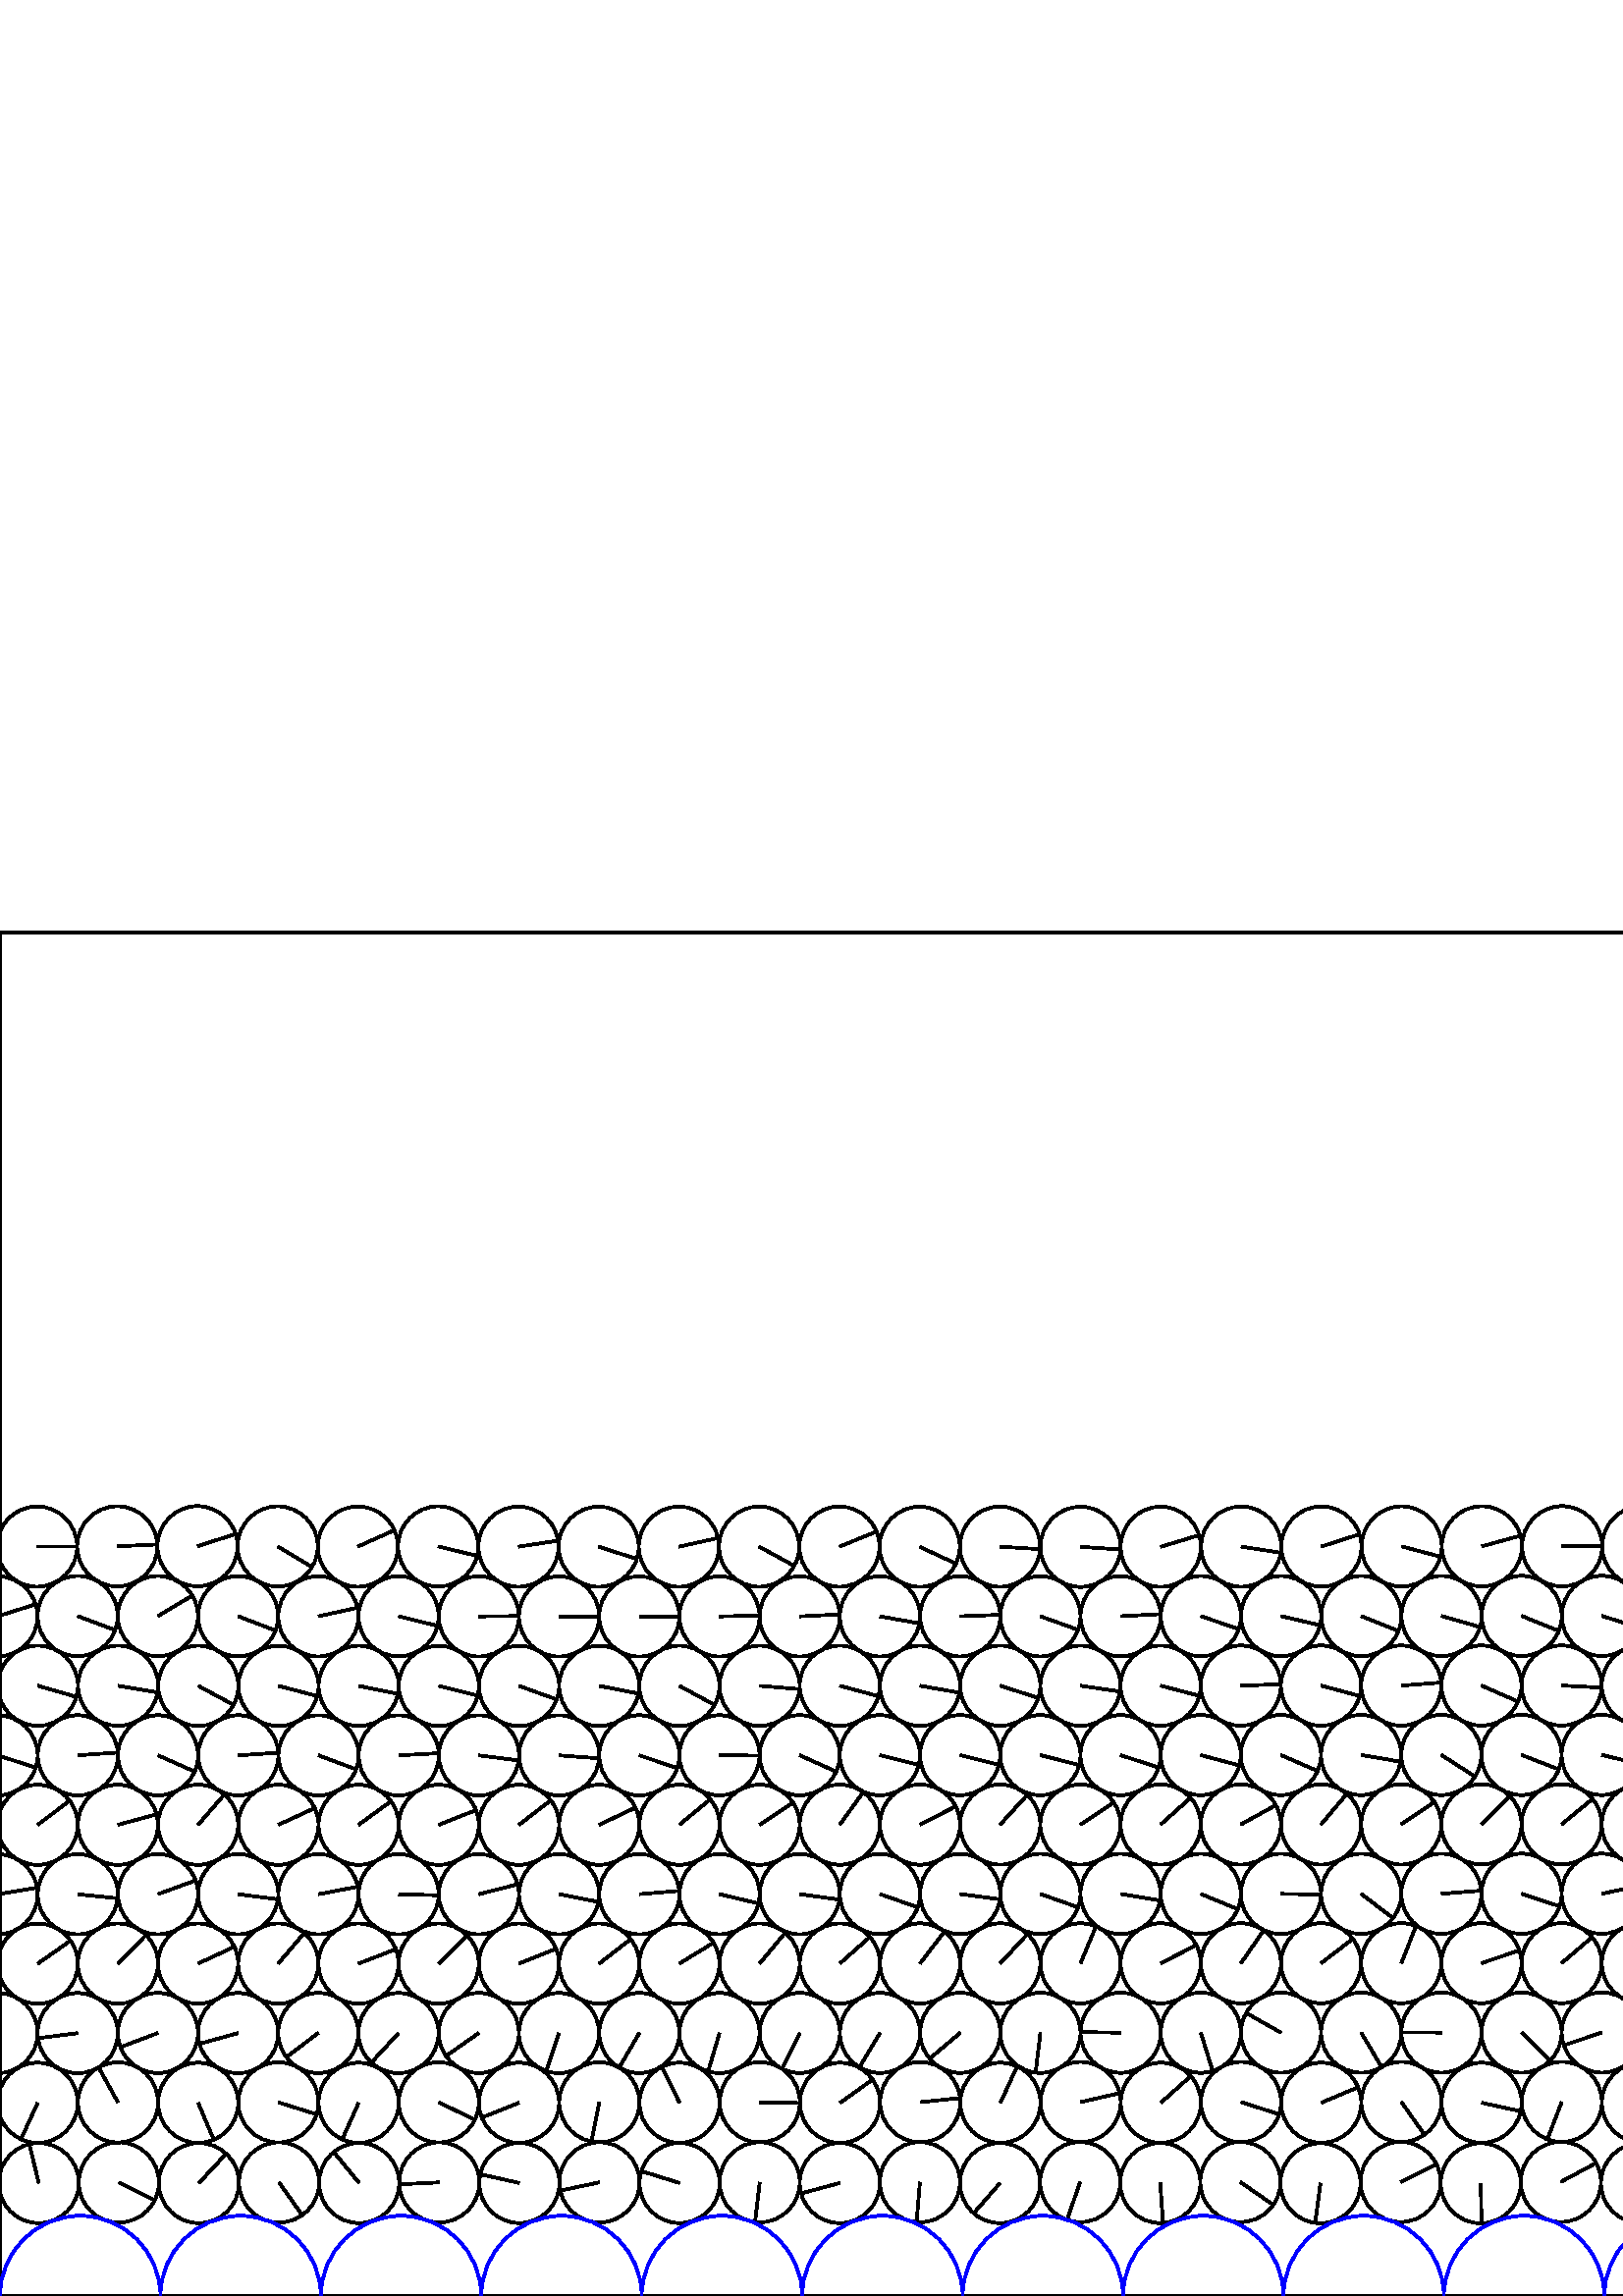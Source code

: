 %%!PS-Adobe-3.0 EPSF-3.0
%%Document-Fonts: Times-Roman
%%Pages: 1
%%BoundingBox:     0   -1 2941  501
%%LanguageLevel: 1
%%EndComments
%%BeginProlog
%%EndProlog
     0.000     0.000     0.000 setrgbcolor
%% Page:     1    1
save
  2456.518    41.307    14.706  0   360  arc
  2456.518    41.307 moveto
   -13.836     4.984 rlineto
 stroke
  2485.871    41.711    14.706  0   360  arc
  2485.871    41.711 moveto
    10.060   -10.726 rlineto
 stroke
  2515.234    41.330    14.706  0   360  arc
  2515.234    41.330 moveto
   -14.667     1.076 rlineto
 stroke
  2544.581    41.690    14.706  0   360  arc
  2544.581    41.690 moveto
    14.512     2.380 rlineto
 stroke
  2573.933    41.379    14.706  0   360  arc
  2573.933    41.379 moveto
   -14.293     3.460 rlineto
 stroke
  2603.270    41.664    14.706  0   360  arc
  2603.270    41.664 moveto
    13.797     5.089 rlineto
 stroke
  2632.615    41.431    14.706  0   360  arc
  2632.615    41.431 moveto
    12.115     8.337 rlineto
 stroke
  2661.945    41.593    14.706  0   360  arc
  2661.945    41.593 moveto
    10.416    10.381 rlineto
 stroke
  2691.297    41.468    14.706  0   360  arc
  2691.297    41.468 moveto
     6.458    13.212 rlineto
 stroke
  2720.638    41.570    14.706  0   360  arc
  2720.638    41.570 moveto
    13.886     4.842 rlineto
 stroke
  2749.984    41.505    14.706  0   360  arc
  2749.984    41.505 moveto
    14.503     2.435 rlineto
 stroke
  2779.316    41.536    14.706  0   360  arc
  2779.316    41.536 moveto
    14.522     2.321 rlineto
 stroke
  2808.651    41.554    14.706  0   360  arc
  2808.651    41.554 moveto
     8.602   -11.928 rlineto
 stroke
  2837.986    41.500    14.706  0   360  arc
  2837.986    41.500 moveto
    -8.244   -12.178 rlineto
 stroke
  2867.328    41.616    14.706  0   360  arc
  2867.328    41.616 moveto
    14.675    -0.958 rlineto
 stroke
  2896.678    41.470    14.706  0   360  arc
  2896.678    41.470 moveto
   -14.556     2.094 rlineto
 stroke
  2926.030    41.619    14.706  0   360  arc
  2926.030    41.619 moveto
    -8.969   -11.654 rlineto
 stroke
  2955.387    41.440    14.706  0   360  arc
  2955.387    41.440 moveto
    -3.474    14.290 rlineto
 stroke
    14.211    41.440    14.706  0   360  arc
    14.211    41.440 moveto
    -3.474    14.290 rlineto
 stroke
    43.575    41.654    14.706  0   360  arc
    43.575    41.654 moveto
    13.167    -6.550 rlineto
 stroke
    72.943    41.427    14.706  0   360  arc
    72.943    41.427 moveto
    10.018    10.766 rlineto
 stroke
   102.313    41.655    14.706  0   360  arc
   102.313    41.655 moveto
     8.497   -12.002 rlineto
 stroke
   131.684    41.435    14.706  0   360  arc
   131.684    41.435 moveto
    -9.311    11.383 rlineto
 stroke
   161.058    41.666    14.706  0   360  arc
   161.058    41.666 moveto
   -14.689    -0.712 rlineto
 stroke
   190.430    41.449    14.706  0   360  arc
   190.430    41.449 moveto
   -14.354     3.197 rlineto
 stroke
   219.807    41.681    14.706  0   360  arc
   219.807    41.681 moveto
   -14.392    -3.020 rlineto
 stroke
   249.180    41.445    14.706  0   360  arc
   249.180    41.445 moveto
   -14.046     4.356 rlineto
 stroke
   278.552    41.715    14.706  0   360  arc
   278.552    41.715 moveto
    -1.705   -14.607 rlineto
 stroke
   307.921    41.434    14.706  0   360  arc
   307.921    41.434 moveto
   -14.203    -3.814 rlineto
 stroke
   337.294    41.747    14.706  0   360  arc
   337.294    41.747 moveto
    -1.217   -14.655 rlineto
 stroke
   366.665    41.428    14.706  0   360  arc
   366.665    41.428 moveto
    -9.657   -11.091 rlineto
 stroke
   396.041    41.781    14.706  0   360  arc
   396.041    41.781 moveto
    -4.839   -13.887 rlineto
 stroke
   425.416    41.441    14.706  0   360  arc
   425.416    41.441 moveto
     1.002   -14.672 rlineto
 stroke
   454.792    41.804    14.706  0   360  arc
   454.792    41.804 moveto
    12.068    -8.403 rlineto
 stroke
   484.167    41.371    14.706  0   360  arc
   484.167    41.371 moveto
    -1.945   -14.577 rlineto
 stroke
   513.545    41.827    14.706  0   360  arc
   513.545    41.827 moveto
    13.190     6.503 rlineto
 stroke
   542.924    41.359    14.706  0   360  arc
   542.924    41.359 moveto
     0.279   -14.703 rlineto
 stroke
   572.305    41.840    14.706  0   360  arc
   572.305    41.840 moveto
    12.954     6.962 rlineto
 stroke
   601.688    41.381    14.706  0   360  arc
   601.688    41.381 moveto
     4.292   -14.066 rlineto
 stroke
   631.074    41.850    14.706  0   360  arc
   631.074    41.850 moveto
    13.269     6.341 rlineto
 stroke
   660.458    41.359    14.706  0   360  arc
   660.458    41.359 moveto
    -9.313   -11.381 rlineto
 stroke
   689.846    41.872    14.706  0   360  arc
   689.846    41.872 moveto
     0.035    14.706 rlineto
 stroke
   719.236    41.376    14.706  0   360  arc
   719.236    41.376 moveto
   -14.506    -2.415 rlineto
 stroke
   748.632    41.890    14.706  0   360  arc
   748.632    41.890 moveto
    14.705     0.121 rlineto
 stroke
   778.028    41.299    14.706  0   360  arc
   778.028    41.299 moveto
   -14.377     3.093 rlineto
 stroke
   807.428    41.896    14.706  0   360  arc
   807.428    41.896 moveto
    13.249    -6.382 rlineto
 stroke
   836.824    41.060    14.706  0   360  arc
   836.824    41.060 moveto
   -14.549     2.141 rlineto
 stroke
   866.225    41.893    14.706  0   360  arc
   866.225    41.893 moveto
    14.241     3.668 rlineto
 stroke
   895.621    41.045    14.706  0   360  arc
   895.621    41.045 moveto
   -11.926    -8.604 rlineto
 stroke
   925.149    41.848    14.706  0   360  arc
   925.149    41.848 moveto
    10.383    10.414 rlineto
 stroke
   954.543    41.080    14.706  0   360  arc
   954.543    41.080 moveto
   -11.689    -8.923 rlineto
 stroke
   984.482    41.766    14.706  0   360  arc
   984.482    41.766 moveto
    12.458     7.815 rlineto
 stroke
  1013.889    41.279    14.706  0   360  arc
  1013.889    41.279 moveto
   -14.022    -4.431 rlineto
 stroke
  1043.456    41.691    14.706  0   360  arc
  1043.456    41.691 moveto
    12.757     7.315 rlineto
 stroke
  1072.866    41.362    14.706  0   360  arc
  1072.866    41.362 moveto
    -7.191    12.828 rlineto
 stroke
  1102.334    41.620    14.706  0   360  arc
  1102.334    41.620 moveto
    12.224     8.175 rlineto
 stroke
  1131.736    41.357    14.706  0   360  arc
  1131.736    41.357 moveto
    -9.526    11.204 rlineto
 stroke
  1161.199    41.577    14.706  0   360  arc
  1161.199    41.577 moveto
    14.482     2.555 rlineto
 stroke
  1190.597    41.360    14.706  0   360  arc
  1190.597    41.360 moveto
   -11.119     9.624 rlineto
 stroke
  1220.067    41.539    14.706  0   360  arc
  1220.067    41.539 moveto
     7.027    12.918 rlineto
 stroke
  1249.459    41.347    14.706  0   360  arc
  1249.459    41.347 moveto
   -14.347     3.228 rlineto
 stroke
  1278.887    41.516    14.706  0   360  arc
  1278.887    41.516 moveto
    -6.599    13.142 rlineto
 stroke
  1308.277    41.338    14.706  0   360  arc
  1308.277    41.338 moveto
   -13.222     6.437 rlineto
 stroke
  1337.708    41.493    14.706  0   360  arc
  1337.708    41.493 moveto
   -12.279    -8.093 rlineto
 stroke
  1367.096    41.345    14.706  0   360  arc
  1367.096    41.345 moveto
   -14.600    -1.759 rlineto
 stroke
  1396.571    41.512    14.706  0   360  arc
  1396.571    41.512 moveto
    -1.064   -14.667 rlineto
 stroke
  1425.969    41.388    14.706  0   360  arc
  1425.969    41.388 moveto
   -13.222    -6.438 rlineto
 stroke
  1455.521    41.528    14.706  0   360  arc
  1455.521    41.528 moveto
    14.640    -1.387 rlineto
 stroke
  1484.921    41.443    14.706  0   360  arc
  1484.921    41.443 moveto
   -14.449     2.737 rlineto
 stroke
  1514.925    41.470    14.706  0   360  arc
  1514.925    41.470 moveto
     9.984   -10.797 rlineto
 stroke
  1544.328    41.550    14.706  0   360  arc
  1544.328    41.550 moveto
   -10.756   -10.028 rlineto
 stroke
  1573.825    41.425    14.706  0   360  arc
  1573.825    41.425 moveto
    11.168    -9.568 rlineto
 stroke
  1603.225    41.584    14.706  0   360  arc
  1603.225    41.584 moveto
   -13.471    -5.899 rlineto
 stroke
  1632.674    41.416    14.706  0   360  arc
  1632.674    41.416 moveto
     3.353   -14.319 rlineto
 stroke
  1662.074    41.608    14.706  0   360  arc
  1662.074    41.608 moveto
   -14.002    -4.494 rlineto
 stroke
  1691.502    41.413    14.706  0   360  arc
  1691.502    41.413 moveto
   -14.457    -2.692 rlineto
 stroke
  1720.902    41.620    14.706  0   360  arc
  1720.902    41.620 moveto
    -7.599   -12.591 rlineto
 stroke
  1750.319    41.408    14.706  0   360  arc
  1750.319    41.408 moveto
    -9.690   -11.062 rlineto
 stroke
  1779.719    41.649    14.706  0   360  arc
  1779.719    41.649 moveto
    -0.227   -14.704 rlineto
 stroke
  1809.127    41.419    14.706  0   360  arc
  1809.127    41.419 moveto
   -12.401     7.904 rlineto
 stroke
  1838.524    41.650    14.706  0   360  arc
  1838.524    41.650 moveto
     6.881   -12.997 rlineto
 stroke
  1867.929    41.430    14.706  0   360  arc
  1867.929    41.430 moveto
   -14.614     1.639 rlineto
 stroke
  1897.322    41.653    14.706  0   360  arc
  1897.322    41.653 moveto
     8.294   -12.144 rlineto
 stroke
  1926.722    41.446    14.706  0   360  arc
  1926.722    41.446 moveto
   -12.183     8.236 rlineto
 stroke
  1956.113    41.645    14.706  0   360  arc
  1956.113    41.645 moveto
    12.699    -7.415 rlineto
 stroke
  1985.511    41.469    14.706  0   360  arc
  1985.511    41.469 moveto
   -10.274    10.522 rlineto
 stroke
  2014.902    41.630    14.706  0   360  arc
  2014.902    41.630 moveto
     9.319    11.376 rlineto
 stroke
  2044.304    41.501    14.706  0   360  arc
  2044.304    41.501 moveto
   -14.684     0.806 rlineto
 stroke
  2073.699    41.623    14.706  0   360  arc
  2073.699    41.623 moveto
     1.159    14.660 rlineto
 stroke
  2103.111    41.488    14.706  0   360  arc
  2103.111    41.488 moveto
   -14.704    -0.237 rlineto
 stroke
  2132.517    41.625    14.706  0   360  arc
  2132.517    41.625 moveto
     4.362    14.044 rlineto
 stroke
  2162.812    41.134    14.706  0   360  arc
  2162.812    41.134 moveto
   -12.605     7.575 rlineto
 stroke
  2192.197    41.813    14.706  0   360  arc
  2192.197    41.813 moveto
    -3.567    14.267 rlineto
 stroke
  2221.593    41.118    14.706  0   360  arc
  2221.593    41.118 moveto
     5.129    13.782 rlineto
 stroke
  2250.963    41.809    14.706  0   360  arc
  2250.963    41.809 moveto
    -7.912    12.396 rlineto
 stroke
  2280.344    41.203    14.706  0   360  arc
  2280.344    41.203 moveto
    -1.602    14.618 rlineto
 stroke
  2309.709    41.772    14.706  0   360  arc
  2309.709    41.772 moveto
    -9.160    11.505 rlineto
 stroke
  2339.079    41.231    14.706  0   360  arc
  2339.079    41.231 moveto
    -1.499    14.629 rlineto
 stroke
  2368.432    41.760    14.706  0   360  arc
  2368.432    41.760 moveto
     1.313    14.647 rlineto
 stroke
  2397.797    41.256    14.706  0   360  arc
  2397.797    41.256 moveto
     0.684    14.690 rlineto
 stroke
  2427.150    41.734    14.706  0   360  arc
  2427.150    41.734 moveto
    13.779     5.140 rlineto
 stroke
  1954.194    70.974    14.706  0   360  arc
  1954.194    70.974 moveto
     5.597    13.599 rlineto
 stroke
  1983.580    70.807    14.706  0   360  arc
  1983.580    70.807 moveto
    -4.520   -13.994 rlineto
 stroke
  2012.962    70.958    14.706  0   360  arc
  2012.962    70.958 moveto
    12.635     7.525 rlineto
 stroke
  2042.348    70.844    14.706  0   360  arc
  2042.348    70.844 moveto
     3.083   -14.379 rlineto
 stroke
  2071.735    70.951    14.706  0   360  arc
  2071.735    70.951 moveto
     1.049    14.668 rlineto
 stroke
  2101.118    70.819    14.706  0   360  arc
  2101.118    70.819 moveto
    14.449    -2.738 rlineto
 stroke
  2130.501    70.954    14.706  0   360  arc
  2130.501    70.954 moveto
    -9.437    11.279 rlineto
 stroke
  2159.878    70.384    14.706  0   360  arc
  2159.878    70.384 moveto
    10.880     9.893 rlineto
 stroke
  2189.257    71.017    14.706  0   360  arc
  2189.257    71.017 moveto
   -14.631    -1.481 rlineto
 stroke
  2218.645    70.366    14.706  0   360  arc
  2218.645    70.366 moveto
    10.152    10.639 rlineto
 stroke
  2248.042    71.012    14.706  0   360  arc
  2248.042    71.012 moveto
    -8.459   -12.030 rlineto
 stroke
  2277.445    70.479    14.706  0   360  arc
  2277.445    70.479 moveto
    12.962     6.946 rlineto
 stroke
  2306.849    70.980    14.706  0   360  arc
  2306.849    70.980 moveto
    -2.331   -14.520 rlineto
 stroke
  2336.266    70.632    14.706  0   360  arc
  2336.266    70.632 moveto
    12.580     7.617 rlineto
 stroke
  2365.690    70.980    14.706  0   360  arc
  2365.690    70.980 moveto
    -9.448   -11.269 rlineto
 stroke
  2395.372    70.559    14.706  0   360  arc
  2395.372    70.559 moveto
     5.593    13.601 rlineto
 stroke
  2424.991    71.017    14.706  0   360  arc
  2424.991    71.017 moveto
    -7.039   -12.912 rlineto
 stroke
  2454.587    70.651    14.706  0   360  arc
  2454.587    70.651 moveto
    -3.116    14.372 rlineto
 stroke
  2483.993    71.020    14.706  0   360  arc
  2483.993    71.020 moveto
    -9.457   -11.262 rlineto
 stroke
  2513.610    70.677    14.706  0   360  arc
  2513.610    70.677 moveto
     2.444    14.501 rlineto
 stroke
  2543.005    71.022    14.706  0   360  arc
  2543.005    71.022 moveto
   -12.467    -7.800 rlineto
 stroke
  2572.410    70.733    14.706  0   360  arc
  2572.410    70.733 moveto
    -2.908    14.415 rlineto
 stroke
  2601.809    71.009    14.706  0   360  arc
  2601.809    71.009 moveto
   -14.670     1.028 rlineto
 stroke
  2631.215    70.802    14.706  0   360  arc
  2631.215    70.802 moveto
    11.827     8.740 rlineto
 stroke
  2660.620    70.943    14.706  0   360  arc
  2660.620    70.943 moveto
   -11.311    -9.398 rlineto
 stroke
  2690.025    70.835    14.706  0   360  arc
  2690.025    70.835 moveto
     2.795    14.438 rlineto
 stroke
  2719.430    70.936    14.706  0   360  arc
  2719.430    70.936 moveto
   -12.806    -7.230 rlineto
 stroke
  2748.858    70.856    14.706  0   360  arc
  2748.858    70.856 moveto
    13.599    -5.597 rlineto
 stroke
  2778.307    70.920    14.706  0   360  arc
  2778.307    70.920 moveto
   -11.384    -9.309 rlineto
 stroke
  2807.912    70.921    14.706  0   360  arc
  2807.912    70.921 moveto
    -7.309    12.761 rlineto
 stroke
  2837.359    70.900    14.706  0   360  arc
  2837.359    70.900 moveto
   -10.531   -10.264 rlineto
 stroke
  2866.768    70.988    14.706  0   360  arc
  2866.768    70.988 moveto
    -7.839    12.442 rlineto
 stroke
  2896.176    70.878    14.706  0   360  arc
  2896.176    70.878 moveto
    -7.815   -12.458 rlineto
 stroke
  2925.602    70.973    14.706  0   360  arc
  2925.602    70.973 moveto
     8.572    11.949 rlineto
 stroke
  2955.003    70.849    14.706  0   360  arc
  2955.003    70.849 moveto
    -6.154   -13.356 rlineto
 stroke
    13.827    70.849    14.706  0   360  arc
    13.827    70.849 moveto
    -6.154   -13.356 rlineto
 stroke
    43.262    70.999    14.706  0   360  arc
    43.262    70.999 moveto
    -7.126    12.864 rlineto
 stroke
    72.655    70.839    14.706  0   360  arc
    72.655    70.839 moveto
     5.730   -13.544 rlineto
 stroke
   102.072    71.010    14.706  0   360  arc
   102.072    71.010 moveto
    14.036    -4.387 rlineto
 stroke
   131.491    70.853    14.706  0   360  arc
   131.491    70.853 moveto
    -6.012   -13.421 rlineto
 stroke
   160.895    71.023    14.706  0   360  arc
   160.895    71.023 moveto
    13.233    -6.414 rlineto
 stroke
   190.310    70.859    14.706  0   360  arc
   190.310    70.859 moveto
   -13.670    -5.421 rlineto
 stroke
   219.741    71.022    14.706  0   360  arc
   219.741    71.022 moveto
    -2.904   -14.416 rlineto
 stroke
   249.149    70.860    14.706  0   360  arc
   249.149    70.860 moveto
    -6.443    13.219 rlineto
 stroke
   278.586    71.054    14.706  0   360  arc
   278.586    71.054 moveto
    14.703    -0.295 rlineto
 stroke
   307.995    70.845    14.706  0   360  arc
   307.995    70.845 moveto
    11.963     8.553 rlineto
 stroke
   337.400    71.087    14.706  0   360  arc
   337.400    71.087 moveto
    14.629     1.507 rlineto
 stroke
   366.800    70.853    14.706  0   360  arc
   366.800    70.853 moveto
     6.130    13.367 rlineto
 stroke
   396.213    71.126    14.706  0   360  arc
   396.213    71.126 moveto
    14.338     3.268 rlineto
 stroke
   425.617    70.863    14.706  0   360  arc
   425.617    70.863 moveto
    10.979     9.784 rlineto
 stroke
   455.024    71.148    14.706  0   360  arc
   455.024    71.148 moveto
    13.992    -4.525 rlineto
 stroke
   484.426    70.879    14.706  0   360  arc
   484.426    70.879 moveto
    13.560     5.690 rlineto
 stroke
   513.829    71.171    14.706  0   360  arc
   513.829    71.171 moveto
     8.440   -12.043 rlineto
 stroke
   543.229    70.873    14.706  0   360  arc
   543.229    70.873 moveto
    14.366    -3.144 rlineto
 stroke
   572.632    71.186    14.706  0   360  arc
   572.632    71.186 moveto
    -5.285   -13.723 rlineto
 stroke
   602.032    70.895    14.706  0   360  arc
   602.032    70.895 moveto
    12.206    -8.202 rlineto
 stroke
   631.436    71.198    14.706  0   360  arc
   631.436    71.198 moveto
    -8.758   -11.814 rlineto
 stroke
   660.834    70.869    14.706  0   360  arc
   660.834    70.869 moveto
    10.266   -10.530 rlineto
 stroke
   690.232    71.221    14.706  0   360  arc
   690.232    71.221 moveto
   -13.091    -6.701 rlineto
 stroke
   719.625    70.818    14.706  0   360  arc
   719.625    70.818 moveto
    10.112   -10.678 rlineto
 stroke
   749.019    71.243    14.706  0   360  arc
   749.019    71.243 moveto
   -11.952    -8.568 rlineto
 stroke
   778.406    70.735    14.706  0   360  arc
   778.406    70.735 moveto
     6.234   -13.319 rlineto
 stroke
   807.793    71.249    14.706  0   360  arc
   807.793    71.249 moveto
    -9.180   -11.489 rlineto
 stroke
   837.179    70.807    14.706  0   360  arc
   837.179    70.807 moveto
     6.902   -12.985 rlineto
 stroke
   866.562    71.239    14.706  0   360  arc
   866.562    71.239 moveto
   -11.796    -8.782 rlineto
 stroke
   895.939    70.833    14.706  0   360  arc
   895.939    70.833 moveto
    -1.301   -14.648 rlineto
 stroke
   925.316    71.194    14.706  0   360  arc
   925.316    71.194 moveto
    -2.590   -14.476 rlineto
 stroke
   954.695    70.873    14.706  0   360  arc
   954.695    70.873 moveto
     6.773   -13.053 rlineto
 stroke
   984.076    71.127    14.706  0   360  arc
   984.076    71.127 moveto
     1.097   -14.665 rlineto
 stroke
  1013.461    70.760    14.706  0   360  arc
  1013.461    70.760 moveto
    -4.860   -13.880 rlineto
 stroke
  1042.847    71.046    14.706  0   360  arc
  1042.847    71.046 moveto
   -14.633    -1.463 rlineto
 stroke
  1072.236    70.775    14.706  0   360  arc
  1072.236    70.775 moveto
     6.021   -13.417 rlineto
 stroke
  1101.632    70.956    14.706  0   360  arc
  1101.632    70.956 moveto
   -14.040     4.376 rlineto
 stroke
  1131.040    70.756    14.706  0   360  arc
  1131.040    70.756 moveto
     5.370   -13.690 rlineto
 stroke
  1160.442    70.906    14.706  0   360  arc
  1160.442    70.906 moveto
   -12.647     7.504 rlineto
 stroke
  1189.861    70.752    14.706  0   360  arc
  1189.861    70.752 moveto
    11.690    -8.923 rlineto
 stroke
  1219.349    70.859    14.706  0   360  arc
  1219.349    70.859 moveto
   -14.033     4.397 rlineto
 stroke
  1248.804    70.731    14.706  0   360  arc
  1248.804    70.731 moveto
     8.310   -12.133 rlineto
 stroke
  1278.248    70.823    14.706  0   360  arc
  1278.248    70.823 moveto
    -6.248    13.312 rlineto
 stroke
  1307.688    70.719    14.706  0   360  arc
  1307.688    70.719 moveto
    14.643     1.363 rlineto
 stroke
  1337.095    70.801    14.706  0   360  arc
  1337.095    70.801 moveto
    -0.289    14.703 rlineto
 stroke
  1366.503    70.732    14.706  0   360  arc
  1366.503    70.732 moveto
    14.602     1.745 rlineto
 stroke
  1395.905    70.824    14.706  0   360  arc
  1395.905    70.824 moveto
     2.673    14.461 rlineto
 stroke
  1425.297    70.780    14.706  0   360  arc
  1425.297    70.780 moveto
    13.709     5.322 rlineto
 stroke
  1454.682    70.858    14.706  0   360  arc
  1454.682    70.858 moveto
   -12.062     8.413 rlineto
 stroke
  1484.059    70.828    14.706  0   360  arc
  1484.059    70.828 moveto
     7.267    12.785 rlineto
 stroke
  1513.431    70.830    14.706  0   360  arc
  1513.431    70.830 moveto
   -11.307    -9.403 rlineto
 stroke
  1542.805    70.872    14.706  0   360  arc
  1542.805    70.872 moveto
     0.057    14.706 rlineto
 stroke
  1572.188    70.777    14.706  0   360  arc
  1572.188    70.777 moveto
   -14.383    -3.065 rlineto
 stroke
  1601.568    70.901    14.706  0   360  arc
  1601.568    70.901 moveto
    -6.532    13.175 rlineto
 stroke
  1630.951    70.763    14.706  0   360  arc
  1630.951    70.763 moveto
   -13.079     6.723 rlineto
 stroke
  1660.332    70.925    14.706  0   360  arc
  1660.332    70.925 moveto
     0.904    14.678 rlineto
 stroke
  1689.719    70.754    14.706  0   360  arc
  1689.719    70.754 moveto
   -14.062    -4.304 rlineto
 stroke
  1719.107    70.941    14.706  0   360  arc
  1719.107    70.941 moveto
   -12.273     8.102 rlineto
 stroke
  1748.497    70.745    14.706  0   360  arc
  1748.497    70.745 moveto
   -14.190     3.863 rlineto
 stroke
  1777.886    70.976    14.706  0   360  arc
  1777.886    70.976 moveto
    -7.853    12.434 rlineto
 stroke
  1807.272    70.756    14.706  0   360  arc
  1807.272    70.756 moveto
    -1.810   -14.594 rlineto
 stroke
  1836.658    70.982    14.706  0   360  arc
  1836.658    70.982 moveto
    -0.778    14.685 rlineto
 stroke
  1866.046    70.769    14.706  0   360  arc
  1866.046    70.769 moveto
   -12.466    -7.802 rlineto
 stroke
  1895.428    70.984    14.706  0   360  arc
  1895.428    70.984 moveto
     1.464    14.633 rlineto
 stroke
  1924.813    70.786    14.706  0   360  arc
  1924.813    70.786 moveto
   -13.892    -4.826 rlineto
 stroke
  1968.860    96.439    14.706  0   360  arc
  1968.860    96.439 moveto
     6.447   -13.218 rlineto
 stroke
  1998.243    96.417    14.706  0   360  arc
  1998.243    96.417 moveto
    -5.074   -13.803 rlineto
 stroke
  2027.634    96.423    14.706  0   360  arc
  2027.634    96.423 moveto
     1.598   -14.619 rlineto
 stroke
  2057.020    96.408    14.706  0   360  arc
  2057.020    96.408 moveto
    -2.217   -14.538 rlineto
 stroke
  2086.413    96.415    14.706  0   360  arc
  2086.413    96.415 moveto
    -3.817   -14.202 rlineto
 stroke
  2115.798    96.412    14.706  0   360  arc
  2115.798    96.412 moveto
     5.845   -13.495 rlineto
 stroke
  2145.189    96.419    14.706  0   360  arc
  2145.189    96.419 moveto
    -0.917   -14.677 rlineto
 stroke
  2174.569    96.449    14.706  0   360  arc
  2174.569    96.449 moveto
     4.445   -14.018 rlineto
 stroke
  2203.968    96.447    14.706  0   360  arc
  2203.968    96.447 moveto
    -4.346   -14.049 rlineto
 stroke
  2233.355    96.449    14.706  0   360  arc
  2233.355    96.449 moveto
     0.938   -14.676 rlineto
 stroke
  2262.761    96.431    14.706  0   360  arc
  2262.761    96.431 moveto
    -4.591   -13.971 rlineto
 stroke
  2292.150    96.416    14.706  0   360  arc
  2292.150    96.416 moveto
     0.110   -14.705 rlineto
 stroke
  2321.557    96.409    14.706  0   360  arc
  2321.557    96.409 moveto
   -10.315   -10.482 rlineto
 stroke
  2350.945    96.383    14.706  0   360  arc
  2350.945    96.383 moveto
    -9.361   -11.342 rlineto
 stroke
  2380.440    96.390    14.706  0   360  arc
  2380.440    96.390 moveto
   -10.161   -10.631 rlineto
 stroke
  2409.846    96.220    14.706  0   360  arc
  2409.846    96.220 moveto
    -9.915   -10.861 rlineto
 stroke
  2439.572    96.514    14.706  0   360  arc
  2439.572    96.514 moveto
   -10.724   -10.063 rlineto
 stroke
  2468.983    96.332    14.706  0   360  arc
  2468.983    96.332 moveto
    -7.325   -12.752 rlineto
 stroke
  2498.393    96.619    14.706  0   360  arc
  2498.393    96.619 moveto
   -11.678    -8.938 rlineto
 stroke
  2527.794    96.433    14.706  0   360  arc
  2527.794    96.433 moveto
   -10.669   -10.121 rlineto
 stroke
  2557.192    96.736    14.706  0   360  arc
  2557.192    96.736 moveto
   -10.156   -10.636 rlineto
 stroke
  2586.590    96.490    14.706  0   360  arc
  2586.590    96.490 moveto
   -12.566    -7.639 rlineto
 stroke
  2615.992    96.736    14.706  0   360  arc
  2615.992    96.736 moveto
   -12.133    -8.309 rlineto
 stroke
  2645.418    96.587    14.706  0   360  arc
  2645.418    96.587 moveto
   -13.063    -6.755 rlineto
 stroke
  2674.848    96.644    14.706  0   360  arc
  2674.848    96.644 moveto
   -12.932    -7.002 rlineto
 stroke
  2704.325    96.511    14.706  0   360  arc
  2704.325    96.511 moveto
   -12.770    -7.293 rlineto
 stroke
  2733.867    96.532    14.706  0   360  arc
  2733.867    96.532 moveto
   -14.123    -4.100 rlineto
 stroke
  2763.370    96.408    14.706  0   360  arc
  2763.370    96.408 moveto
    -8.273   -12.158 rlineto
 stroke
  2792.955    96.410    14.706  0   360  arc
  2792.955    96.410 moveto
   -14.117     4.121 rlineto
 stroke
  2822.504    96.415    14.706  0   360  arc
  2822.504    96.415 moveto
    -5.680   -13.565 rlineto
 stroke
  2852.009    96.402    14.706  0   360  arc
  2852.009    96.402 moveto
   -14.428     2.846 rlineto
 stroke
  2881.446    96.438    14.706  0   360  arc
  2881.446    96.438 moveto
   -12.464    -7.805 rlineto
 stroke
  2910.851    96.373    14.706  0   360  arc
  2910.851    96.373 moveto
   -14.699    -0.450 rlineto
 stroke
    -0.889    96.427    14.706  0   360  arc
    -0.889    96.427 moveto
   -12.443    -7.838 rlineto
 stroke
  2940.288    96.427    14.706  0   360  arc
  2940.288    96.427 moveto
   -12.443    -7.838 rlineto
 stroke
    28.494    96.400    14.706  0   360  arc
    28.494    96.400 moveto
   -14.589    -1.850 rlineto
 stroke
    57.902    96.467    14.706  0   360  arc
    57.902    96.467 moveto
   -13.750    -5.215 rlineto
 stroke
    87.295    96.424    14.706  0   360  arc
    87.295    96.424 moveto
   -14.165    -3.950 rlineto
 stroke
   116.703    96.466    14.706  0   360  arc
   116.703    96.466 moveto
   -11.727    -8.873 rlineto
 stroke
   146.108    96.426    14.706  0   360  arc
   146.108    96.426 moveto
    -9.949   -10.830 rlineto
 stroke
   175.560    96.457    14.706  0   360  arc
   175.560    96.457 moveto
   -12.031    -8.457 rlineto
 stroke
   204.956    96.428    14.706  0   360  arc
   204.956    96.428 moveto
    -4.632   -13.957 rlineto
 stroke
   234.409    96.461    14.706  0   360  arc
   234.409    96.461 moveto
    -7.389   -12.715 rlineto
 stroke
   263.806    96.448    14.706  0   360  arc
   263.806    96.448 moveto
    -4.164   -14.104 rlineto
 stroke
   293.256    96.483    14.706  0   360  arc
   293.256    96.483 moveto
    -6.481   -13.201 rlineto
 stroke
   322.651    96.493    14.706  0   360  arc
   322.651    96.493 moveto
    -7.519   -12.638 rlineto
 stroke
   352.073    96.525    14.706  0   360  arc
   352.073    96.525 moveto
   -11.228    -9.497 rlineto
 stroke
   381.464    96.529    14.706  0   360  arc
   381.464    96.529 moveto
    -1.755   -14.601 rlineto
 stroke
   410.890    96.560    14.706  0   360  arc
   410.890    96.560 moveto
   -14.704     0.242 rlineto
 stroke
   440.281    96.561    14.706  0   360  arc
   440.281    96.561 moveto
     4.357   -14.046 rlineto
 stroke
   469.692    96.585    14.706  0   360  arc
   469.692    96.585 moveto
   -12.809     7.225 rlineto
 stroke
   499.086    96.586    14.706  0   360  arc
   499.086    96.586 moveto
     7.505   -12.647 rlineto
 stroke
   528.499    96.610    14.706  0   360  arc
   528.499    96.610 moveto
   -14.706     0.073 rlineto
 stroke
   557.893    96.603    14.706  0   360  arc
   557.893    96.603 moveto
    10.529   -10.267 rlineto
 stroke
   587.307    96.629    14.706  0   360  arc
   587.307    96.629 moveto
   -13.934    -4.701 rlineto
 stroke
   616.699    96.623    14.706  0   360  arc
   616.699    96.623 moveto
    12.017    -8.477 rlineto
 stroke
   646.106    96.646    14.706  0   360  arc
   646.106    96.646 moveto
   -13.253    -6.373 rlineto
 stroke
   675.496    96.648    14.706  0   360  arc
   675.496    96.648 moveto
    14.025    -4.422 rlineto
 stroke
   704.899    96.674    14.706  0   360  arc
   704.899    96.674 moveto
   -11.220    -9.506 rlineto
 stroke
   734.287    96.678    14.706  0   360  arc
   734.287    96.678 moveto
    11.480    -9.190 rlineto
 stroke
   763.682    96.701    14.706  0   360  arc
   763.682    96.701 moveto
    -8.236   -12.183 rlineto
 stroke
   793.065    96.692    14.706  0   360  arc
   793.065    96.692 moveto
    11.000    -9.761 rlineto
 stroke
   822.456    96.703    14.706  0   360  arc
   822.456    96.703 moveto
    -9.705   -11.049 rlineto
 stroke
   851.833    96.681    14.706  0   360  arc
   851.833    96.681 moveto
     7.897   -12.406 rlineto
 stroke
   881.220    96.686    14.706  0   360  arc
   881.220    96.686 moveto
    -6.300   -13.288 rlineto
 stroke
   910.594    96.641    14.706  0   360  arc
   910.594    96.641 moveto
     7.611   -12.583 rlineto
 stroke
   939.986    96.630    14.706  0   360  arc
   939.986    96.630 moveto
    -4.187   -14.097 rlineto
 stroke
   969.366    96.578    14.706  0   360  arc
   969.366    96.578 moveto
    10.271   -10.525 rlineto
 stroke
   998.759    96.561    14.706  0   360  arc
   998.759    96.561 moveto
    -6.733   -13.074 rlineto
 stroke
  1028.138    96.501    14.706  0   360  arc
  1028.138    96.501 moveto
    12.376    -7.943 rlineto
 stroke
  1057.528    96.478    14.706  0   360  arc
  1057.528    96.478 moveto
   -11.182    -9.552 rlineto
 stroke
  1086.901    96.402    14.706  0   360  arc
  1086.901    96.402 moveto
    10.725   -10.062 rlineto
 stroke
  1116.294    96.384    14.706  0   360  arc
  1116.294    96.384 moveto
    -3.834   -14.197 rlineto
 stroke
  1145.668    96.300    14.706  0   360  arc
  1145.668    96.300 moveto
    11.330    -9.376 rlineto
 stroke
  1175.147    96.306    14.706  0   360  arc
  1175.147    96.306 moveto
    -1.269   -14.651 rlineto
 stroke
  1204.536    96.232    14.706  0   360  arc
  1204.536    96.232 moveto
     6.834   -13.022 rlineto
 stroke
  1234.078    96.247    14.706  0   360  arc
  1234.078    96.247 moveto
    -1.553   -14.624 rlineto
 stroke
  1263.470    96.209    14.706  0   360  arc
  1263.470    96.209 moveto
     9.981   -10.801 rlineto
 stroke
  1292.943    96.220    14.706  0   360  arc
  1292.943    96.220 moveto
    -3.001   -14.396 rlineto
 stroke
  1322.335    96.201    14.706  0   360  arc
  1322.335    96.201 moveto
     9.833   -10.935 rlineto
 stroke
  1351.766    96.214    14.706  0   360  arc
  1351.766    96.214 moveto
    -2.207   -14.539 rlineto
 stroke
  1381.154    96.223    14.706  0   360  arc
  1381.154    96.223 moveto
     9.408   -11.303 rlineto
 stroke
  1410.560    96.256    14.706  0   360  arc
  1410.560    96.256 moveto
     0.001   -14.706 rlineto
 stroke
  1439.941    96.275    14.706  0   360  arc
  1439.941    96.275 moveto
     8.687   -11.866 rlineto
 stroke
  1469.333    96.305    14.706  0   360  arc
  1469.333    96.305 moveto
     3.673   -14.240 rlineto
 stroke
  1498.706    96.302    14.706  0   360  arc
  1498.706    96.302 moveto
     9.098   -11.553 rlineto
 stroke
  1528.080    96.307    14.706  0   360  arc
  1528.080    96.307 moveto
     5.095   -13.795 rlineto
 stroke
  1557.467    96.322    14.706  0   360  arc
  1557.467    96.322 moveto
     6.001   -13.426 rlineto
 stroke
  1586.843    96.327    14.706  0   360  arc
  1586.843    96.327 moveto
    -3.345   -14.320 rlineto
 stroke
  1616.235    96.350    14.706  0   360  arc
  1616.235    96.350 moveto
     0.804   -14.684 rlineto
 stroke
  1645.612    96.358    14.706  0   360  arc
  1645.612    96.358 moveto
    -4.050   -14.137 rlineto
 stroke
  1675.005    96.375    14.706  0   360  arc
  1675.005    96.375 moveto
     4.645   -13.953 rlineto
 stroke
  1704.389    96.377    14.706  0   360  arc
  1704.389    96.377 moveto
    -9.652   -11.096 rlineto
 stroke
  1733.786    96.395    14.706  0   360  arc
  1733.786    96.395 moveto
     0.652   -14.691 rlineto
 stroke
  1763.168    96.415    14.706  0   360  arc
  1763.168    96.415 moveto
    -6.153   -13.357 rlineto
 stroke
  1792.559    96.438    14.706  0   360  arc
  1792.559    96.438 moveto
    -2.560   -14.481 rlineto
 stroke
  1821.937    96.433    14.706  0   360  arc
  1821.937    96.433 moveto
    -5.040   -13.815 rlineto
 stroke
  1851.324    96.450    14.706  0   360  arc
  1851.324    96.450 moveto
     3.129   -14.369 rlineto
 stroke
  1880.705    96.437    14.706  0   360  arc
  1880.705    96.437 moveto
    -1.959   -14.575 rlineto
 stroke
  1910.091    96.450    14.706  0   360  arc
  1910.091    96.450 moveto
     5.912   -13.465 rlineto
 stroke
  1939.472    96.430    14.706  0   360  arc
  1939.472    96.430 moveto
    -5.999   -13.427 rlineto
 stroke
  1983.551   121.901    14.706  0   360  arc
  1983.551   121.901 moveto
    13.449     5.949 rlineto
 stroke
  2012.937   121.891    14.706  0   360  arc
  2012.937   121.891 moveto
    14.373     3.110 rlineto
 stroke
  2042.328   121.886    14.706  0   360  arc
  2042.328   121.886 moveto
    12.624     7.543 rlineto
 stroke
  2071.716   121.881    14.706  0   360  arc
  2071.716   121.881 moveto
    14.531     2.263 rlineto
 stroke
  2101.105   121.883    14.706  0   360  arc
  2101.105   121.883 moveto
    12.000     8.501 rlineto
 stroke
  2130.492   121.885    14.706  0   360  arc
  2130.492   121.885 moveto
    14.661     1.152 rlineto
 stroke
  2159.879   121.899    14.706  0   360  arc
  2159.879   121.899 moveto
    14.038     4.382 rlineto
 stroke
  2189.273   121.906    14.706  0   360  arc
  2189.273   121.906 moveto
    14.317     3.359 rlineto
 stroke
  2218.667   121.908    14.706  0   360  arc
  2218.667   121.908 moveto
    13.881     4.856 rlineto
 stroke
  2248.067   121.895    14.706  0   360  arc
  2248.067   121.895 moveto
    14.513     2.376 rlineto
 stroke
  2277.467   121.880    14.706  0   360  arc
  2277.467   121.880 moveto
    14.267     3.565 rlineto
 stroke
  2306.870   121.866    14.706  0   360  arc
  2306.870   121.866 moveto
    14.586     1.872 rlineto
 stroke
  2336.280   121.854    14.706  0   360  arc
  2336.280   121.854 moveto
    12.742     7.342 rlineto
 stroke
  2365.689   121.820    14.706  0   360  arc
  2365.689   121.820 moveto
    14.558     2.084 rlineto
 stroke
  2395.176   121.819    14.706  0   360  arc
  2395.176   121.819 moveto
    13.994     4.519 rlineto
 stroke
  2424.587   121.813    14.706  0   360  arc
  2424.587   121.813 moveto
    13.999     4.505 rlineto
 stroke
  2454.243   121.971    14.706  0   360  arc
  2454.243   121.971 moveto
    13.668     5.426 rlineto
 stroke
  2483.643   122.035    14.706  0   360  arc
  2483.643   122.035 moveto
    14.410     2.934 rlineto
 stroke
  2513.061   122.088    14.706  0   360  arc
  2513.061   122.088 moveto
    12.488     7.766 rlineto
 stroke
  2542.458   122.161    14.706  0   360  arc
  2542.458   122.161 moveto
    14.433     2.819 rlineto
 stroke
  2571.863   122.192    14.706  0   360  arc
  2571.863   122.192 moveto
    12.893     7.074 rlineto
 stroke
  2601.263   122.188    14.706  0   360  arc
  2601.263   122.188 moveto
    13.980     4.563 rlineto
 stroke
  2630.671   122.190    14.706  0   360  arc
  2630.671   122.190 moveto
    14.132     4.068 rlineto
 stroke
  2660.070   122.066    14.706  0   360  arc
  2660.070   122.066 moveto
    13.847     4.951 rlineto
 stroke
  2689.628   122.043    14.706  0   360  arc
  2689.628   122.043 moveto
    13.502     5.827 rlineto
 stroke
  2719.067   121.936    14.706  0   360  arc
  2719.067   121.936 moveto
    13.872     4.883 rlineto
 stroke
  2748.727   121.900    14.706  0   360  arc
  2748.727   121.900 moveto
    14.138     4.047 rlineto
 stroke
  2778.162   121.814    14.706  0   360  arc
  2778.162   121.814 moveto
    12.784     7.269 rlineto
 stroke
  2807.741   121.831    14.706  0   360  arc
  2807.741   121.831 moveto
    11.988     8.518 rlineto
 stroke
  2837.255   121.836    14.706  0   360  arc
  2837.255   121.836 moveto
    12.471     7.794 rlineto
 stroke
  2866.711   121.875    14.706  0   360  arc
  2866.711   121.875 moveto
    10.766    10.018 rlineto
 stroke
  2896.184   121.864    14.706  0   360  arc
  2896.184   121.864 moveto
    12.375     7.946 rlineto
 stroke
  2925.587   121.872    14.706  0   360  arc
  2925.587   121.872 moveto
    10.709    10.079 rlineto
 stroke
  2955.016   121.872    14.706  0   360  arc
  2955.016   121.872 moveto
    12.031     8.456 rlineto
 stroke
    13.839   121.872    14.706  0   360  arc
    13.839   121.872 moveto
    12.031     8.456 rlineto
 stroke
    43.235   121.912    14.706  0   360  arc
    43.235   121.912 moveto
    10.315    10.481 rlineto
 stroke
    72.632   121.905    14.706  0   360  arc
    72.632   121.905 moveto
    13.332     6.207 rlineto
 stroke
   102.029   121.909    14.706  0   360  arc
   102.029   121.909 moveto
     9.505    11.222 rlineto
 stroke
   131.447   121.902    14.706  0   360  arc
   131.447   121.902 moveto
    13.722     5.290 rlineto
 stroke
   160.858   121.898    14.706  0   360  arc
   160.858   121.898 moveto
    10.498    10.298 rlineto
 stroke
   190.271   121.896    14.706  0   360  arc
   190.271   121.896 moveto
    13.650     5.472 rlineto
 stroke
   219.682   121.895    14.706  0   360  arc
   219.682   121.895 moveto
    11.620     9.013 rlineto
 stroke
   249.108   121.913    14.706  0   360  arc
   249.108   121.913 moveto
    12.541     7.680 rlineto
 stroke
   278.515   121.908    14.706  0   360  arc
   278.515   121.908 moveto
     9.380    11.326 rlineto
 stroke
   307.949   121.941    14.706  0   360  arc
   307.949   121.941 moveto
    11.011     9.748 rlineto
 stroke
   337.352   121.962    14.706  0   360  arc
   337.352   121.962 moveto
     8.922    11.690 rlineto
 stroke
   366.758   121.983    14.706  0   360  arc
   366.758   121.983 moveto
    10.000    10.782 rlineto
 stroke
   396.163   121.993    14.706  0   360  arc
   396.163   121.993 moveto
     5.683    13.563 rlineto
 stroke
   425.570   122.010    14.706  0   360  arc
   425.570   122.010 moveto
    13.107     6.668 rlineto
 stroke
   454.972   122.019    14.706  0   360  arc
   454.972   122.019 moveto
     8.381    12.084 rlineto
 stroke
   484.381   122.037    14.706  0   360  arc
   484.381   122.037 moveto
    11.663     8.958 rlineto
 stroke
   513.787   122.048    14.706  0   360  arc
   513.787   122.048 moveto
     5.416    13.672 rlineto
 stroke
   543.196   122.061    14.706  0   360  arc
   543.196   122.061 moveto
    13.932     4.708 rlineto
 stroke
   572.597   122.070    14.706  0   360  arc
   572.597   122.070 moveto
    11.173     9.562 rlineto
 stroke
   602.000   122.085    14.706  0   360  arc
   602.000   122.085 moveto
    14.093     4.200 rlineto
 stroke
   631.396   122.092    14.706  0   360  arc
   631.396   122.092 moveto
     9.498    11.227 rlineto
 stroke
   660.796   122.107    14.706  0   360  arc
   660.796   122.107 moveto
    14.116     4.122 rlineto
 stroke
   690.191   122.121    14.706  0   360  arc
   690.191   122.121 moveto
    10.796     9.986 rlineto
 stroke
   719.587   122.142    14.706  0   360  arc
   719.587   122.142 moveto
    14.454     2.712 rlineto
 stroke
   748.976   122.156    14.706  0   360  arc
   748.976   122.156 moveto
    10.353    10.444 rlineto
 stroke
   778.368   122.167    14.706  0   360  arc
   778.368   122.167 moveto
    14.580     1.922 rlineto
 stroke
   807.755   122.165    14.706  0   360  arc
   807.755   122.165 moveto
    10.208    10.586 rlineto
 stroke
   837.146   122.162    14.706  0   360  arc
   837.146   122.162 moveto
    13.650     5.471 rlineto
 stroke
   866.529   122.150    14.706  0   360  arc
   866.529   122.150 moveto
    10.510    10.286 rlineto
 stroke
   895.918   122.132    14.706  0   360  arc
   895.918   122.132 moveto
    14.264     3.578 rlineto
 stroke
   925.302   122.099    14.706  0   360  arc
   925.302   122.099 moveto
    11.681     8.934 rlineto
 stroke
   954.696   122.068    14.706  0   360  arc
   954.696   122.068 moveto
    14.187     3.873 rlineto
 stroke
   984.086   122.031    14.706  0   360  arc
   984.086   122.031 moveto
    11.739     8.857 rlineto
 stroke
  1013.482   121.992    14.706  0   360  arc
  1013.482   121.992 moveto
    14.680     0.865 rlineto
 stroke
  1042.865   121.949    14.706  0   360  arc
  1042.865   121.949 moveto
    13.307     6.260 rlineto
 stroke
  1072.254   121.905    14.706  0   360  arc
  1072.254   121.905 moveto
    14.685     0.783 rlineto
 stroke
  1101.635   121.851    14.706  0   360  arc
  1101.635   121.851 moveto
    12.366     7.959 rlineto
 stroke
  1131.034   121.798    14.706  0   360  arc
  1131.034   121.798 moveto
    14.485    -2.542 rlineto
 stroke
  1160.428   121.732    14.706  0   360  arc
  1160.428   121.732 moveto
    13.909     4.777 rlineto
 stroke
  1189.892   121.714    14.706  0   360  arc
  1189.892   121.714 moveto
    14.590    -1.844 rlineto
 stroke
  1219.306   121.652    14.706  0   360  arc
  1219.306   121.652 moveto
    12.879     7.099 rlineto
 stroke
  1248.791   121.667    14.706  0   360  arc
  1248.791   121.667 moveto
    14.202    -3.818 rlineto
 stroke
  1278.201   121.642    14.706  0   360  arc
  1278.201   121.642 moveto
    13.832     4.995 rlineto
 stroke
  1307.624   121.650    14.706  0   360  arc
  1307.624   121.650 moveto
    14.661    -1.142 rlineto
 stroke
  1337.027   121.645    14.706  0   360  arc
  1337.027   121.645 moveto
    13.651     5.468 rlineto
 stroke
  1366.428   121.665    14.706  0   360  arc
  1366.428   121.665 moveto
    14.691    -0.653 rlineto
 stroke
  1395.821   121.686    14.706  0   360  arc
  1395.821   121.686 moveto
    13.759     5.192 rlineto
 stroke
  1425.214   121.718    14.706  0   360  arc
  1425.214   121.718 moveto
    14.522    -2.318 rlineto
 stroke
  1454.602   121.743    14.706  0   360  arc
  1454.602   121.743 moveto
    14.575     1.956 rlineto
 stroke
  1483.992   121.764    14.706  0   360  arc
  1483.992   121.764 moveto
    14.537    -2.224 rlineto
 stroke
  1513.372   121.770    14.706  0   360  arc
  1513.372   121.770 moveto
    14.629     1.506 rlineto
 stroke
  1542.751   121.775    14.706  0   360  arc
  1542.751   121.775 moveto
    14.148    -4.012 rlineto
 stroke
  1572.136   121.786    14.706  0   360  arc
  1572.136   121.786 moveto
    13.613     5.563 rlineto
 stroke
  1601.519   121.799    14.706  0   360  arc
  1601.519   121.799 moveto
    14.704     0.256 rlineto
 stroke
  1630.906   121.818    14.706  0   360  arc
  1630.906   121.818 moveto
    12.294     8.070 rlineto
 stroke
  1660.293   121.828    14.706  0   360  arc
  1660.293   121.828 moveto
    14.303     3.418 rlineto
 stroke
  1689.683   121.840    14.706  0   360  arc
  1689.683   121.840 moveto
    13.107     6.668 rlineto
 stroke
  1719.072   121.849    14.706  0   360  arc
  1719.072   121.849 moveto
    12.572     7.629 rlineto
 stroke
  1748.461   121.871    14.706  0   360  arc
  1748.461   121.871 moveto
    12.075     8.394 rlineto
 stroke
  1777.849   121.892    14.706  0   360  arc
  1777.849   121.892 moveto
    13.703     5.337 rlineto
 stroke
  1807.238   121.910    14.706  0   360  arc
  1807.238   121.910 moveto
    10.839     9.939 rlineto
 stroke
  1836.619   121.913    14.706  0   360  arc
  1836.619   121.913 moveto
    14.478     2.577 rlineto
 stroke
  1866.006   121.918    14.706  0   360  arc
  1866.006   121.918 moveto
    10.924     9.845 rlineto
 stroke
  1895.389   121.916    14.706  0   360  arc
  1895.389   121.916 moveto
    14.480     2.567 rlineto
 stroke
  1924.777   121.914    14.706  0   360  arc
  1924.777   121.914 moveto
    13.406     6.046 rlineto
 stroke
  1954.162   121.907    14.706  0   360  arc
  1954.162   121.907 moveto
    14.431     2.830 rlineto
 stroke
  1968.856   147.375    14.706  0   360  arc
  1968.856   147.375 moveto
    14.682    -0.844 rlineto
 stroke
  1998.245   147.368    14.706  0   360  arc
  1998.245   147.368 moveto
    14.041     4.371 rlineto
 stroke
  2027.634   147.360    14.706  0   360  arc
  2027.634   147.360 moveto
    14.448     2.743 rlineto
 stroke
  2057.024   147.356    14.706  0   360  arc
  2057.024   147.356 moveto
    12.908     7.046 rlineto
 stroke
  2086.412   147.354    14.706  0   360  arc
  2086.412   147.354 moveto
    14.628     1.513 rlineto
 stroke
  2115.801   147.355    14.706  0   360  arc
  2115.801   147.355 moveto
    12.069     8.402 rlineto
 stroke
  2145.189   147.360    14.706  0   360  arc
  2145.189   147.360 moveto
    14.264     3.577 rlineto
 stroke
  2174.581   147.366    14.706  0   360  arc
  2174.581   147.366 moveto
    12.272     8.103 rlineto
 stroke
  2203.977   147.368    14.706  0   360  arc
  2203.977   147.368 moveto
    13.584     5.633 rlineto
 stroke
  2233.377   147.361    14.706  0   360  arc
  2233.377   147.361 moveto
    11.672     8.945 rlineto
 stroke
  2262.777   147.346    14.706  0   360  arc
  2262.777   147.346 moveto
    14.235     3.690 rlineto
 stroke
  2292.180   147.330    14.706  0   360  arc
  2292.180   147.330 moveto
    12.622     7.547 rlineto
 stroke
  2321.587   147.314    14.706  0   360  arc
  2321.587   147.314 moveto
    13.745     5.229 rlineto
 stroke
  2351.002   147.294    14.706  0   360  arc
  2351.002   147.294 moveto
    13.424     6.005 rlineto
 stroke
  2380.426   147.267    14.706  0   360  arc
  2380.426   147.267 moveto
    13.016     6.845 rlineto
 stroke
  2409.868   147.274    14.706  0   360  arc
  2409.868   147.274 moveto
    13.534     5.752 rlineto
 stroke
  2439.280   147.290    14.706  0   360  arc
  2439.280   147.290 moveto
    13.110     6.663 rlineto
 stroke
  2468.883   147.462    14.706  0   360  arc
  2468.883   147.462 moveto
    13.351     6.165 rlineto
 stroke
  2498.300   147.518    14.706  0   360  arc
  2498.300   147.518 moveto
    13.611     5.567 rlineto
 stroke
  2527.708   147.584    14.706  0   360  arc
  2527.708   147.584 moveto
    13.428     5.997 rlineto
 stroke
  2557.134   147.639    14.706  0   360  arc
  2557.134   147.639 moveto
    14.230     3.709 rlineto
 stroke
  2586.548   147.654    14.706  0   360  arc
  2586.548   147.654 moveto
    13.603     5.588 rlineto
 stroke
  2615.958   147.650    14.706  0   360  arc
  2615.958   147.650 moveto
    13.592     5.614 rlineto
 stroke
  2645.407   147.623    14.706  0   360  arc
  2645.407   147.623 moveto
    13.615     5.558 rlineto
 stroke
  2674.834   147.478    14.706  0   360  arc
  2674.834   147.478 moveto
    14.304     3.413 rlineto
 stroke
  2704.428   147.434    14.706  0   360  arc
  2704.428   147.434 moveto
    13.815     5.040 rlineto
 stroke
  2733.908   147.300    14.706  0   360  arc
  2733.908   147.300 moveto
    13.677     5.404 rlineto
 stroke
  2763.507   147.311    14.706  0   360  arc
  2763.507   147.311 moveto
    14.004     4.490 rlineto
 stroke
  2792.938   147.234    14.706  0   360  arc
  2792.938   147.234 moveto
    14.304     3.413 rlineto
 stroke
  2822.469   147.269    14.706  0   360  arc
  2822.469   147.269 moveto
    14.406     2.954 rlineto
 stroke
  2851.938   147.294    14.706  0   360  arc
  2851.938   147.294 moveto
    14.518     2.346 rlineto
 stroke
  2881.436   147.324    14.706  0   360  arc
  2881.436   147.324 moveto
    14.541     2.195 rlineto
 stroke
  2910.876   147.334    14.706  0   360  arc
  2910.876   147.334 moveto
    14.555     2.103 rlineto
 stroke
    -0.886   147.330    14.706  0   360  arc
    -0.886   147.330 moveto
    14.510     2.392 rlineto
 stroke
  2940.291   147.330    14.706  0   360  arc
  2940.291   147.330 moveto
    14.510     2.392 rlineto
 stroke
    28.524   147.346    14.706  0   360  arc
    28.524   147.346 moveto
    14.628    -1.511 rlineto
 stroke
    57.932   147.365    14.706  0   360  arc
    57.932   147.365 moveto
    13.809     5.058 rlineto
 stroke
    87.336   147.361    14.706  0   360  arc
    87.336   147.361 moveto
    14.584    -1.886 rlineto
 stroke
   116.759   147.352    14.706  0   360  arc
   116.759   147.352 moveto
    14.444     2.763 rlineto
 stroke
   146.168   147.351    14.706  0   360  arc
   146.168   147.351 moveto
    14.700    -0.398 rlineto
 stroke
   175.579   147.351    14.706  0   360  arc
   175.579   147.351 moveto
    14.245     3.652 rlineto
 stroke
   204.995   147.353    14.706  0   360  arc
   204.995   147.353 moveto
    14.436    -2.806 rlineto
 stroke
   234.412   147.362    14.706  0   360  arc
   234.412   147.362 moveto
    14.654     1.230 rlineto
 stroke
   263.823   147.368    14.706  0   360  arc
   263.823   147.368 moveto
    14.304    -3.414 rlineto
 stroke
   293.228   147.378    14.706  0   360  arc
   293.228   147.378 moveto
    14.567    -2.016 rlineto
 stroke
   322.633   147.409    14.706  0   360  arc
   322.633   147.409 moveto
    13.870    -4.887 rlineto
 stroke
   352.036   147.427    14.706  0   360  arc
   352.036   147.427 moveto
    14.576    -1.947 rlineto
 stroke
   381.444   147.440    14.706  0   360  arc
   381.444   147.440 moveto
    13.868    -4.894 rlineto
 stroke
   410.852   147.450    14.706  0   360  arc
   410.852   147.450 moveto
    14.507    -2.411 rlineto
 stroke
   440.261   147.464    14.706  0   360  arc
   440.261   147.464 moveto
    13.595    -5.608 rlineto
 stroke
   469.669   147.476    14.706  0   360  arc
   469.669   147.476 moveto
    14.704    -0.225 rlineto
 stroke
   499.078   147.493    14.706  0   360  arc
   499.078   147.493 moveto
    11.689    -8.924 rlineto
 stroke
   528.485   147.507    14.706  0   360  arc
   528.485   147.507 moveto
    14.660     1.159 rlineto
 stroke
   557.888   147.523    14.706  0   360  arc
   557.888   147.523 moveto
    13.966    -4.607 rlineto
 stroke
   587.288   147.535    14.706  0   360  arc
   587.288   147.535 moveto
    14.405     2.960 rlineto
 stroke
   616.689   147.546    14.706  0   360  arc
   616.689   147.546 moveto
    12.964    -6.942 rlineto
 stroke
   646.088   147.556    14.706  0   360  arc
   646.088   147.556 moveto
    14.656     1.210 rlineto
 stroke
   675.486   147.574    14.706  0   360  arc
   675.486   147.574 moveto
    13.214    -6.455 rlineto
 stroke
   704.879   147.596    14.706  0   360  arc
   704.879   147.596 moveto
    14.606     1.711 rlineto
 stroke
   734.270   147.619    14.706  0   360  arc
   734.270   147.619 moveto
    13.842    -4.965 rlineto
 stroke
   763.661   147.634    14.706  0   360  arc
   763.661   147.634 moveto
    14.656     1.209 rlineto
 stroke
   793.053   147.640    14.706  0   360  arc
   793.053   147.640 moveto
    13.574    -5.658 rlineto
 stroke
   822.446   147.634    14.706  0   360  arc
   822.446   147.634 moveto
    14.628     1.513 rlineto
 stroke
   851.838   147.626    14.706  0   360  arc
   851.838   147.626 moveto
    13.565    -5.678 rlineto
 stroke
   881.230   147.611    14.706  0   360  arc
   881.230   147.611 moveto
    14.426     2.854 rlineto
 stroke
   910.621   147.584    14.706  0   360  arc
   910.621   147.584 moveto
    14.428    -2.845 rlineto
 stroke
   940.013   147.546    14.706  0   360  arc
   940.013   147.546 moveto
    14.122     4.103 rlineto
 stroke
   969.409   147.511    14.706  0   360  arc
   969.409   147.511 moveto
    14.706    -0.013 rlineto
 stroke
   998.807   147.472    14.706  0   360  arc
   998.807   147.472 moveto
    14.129     4.077 rlineto
 stroke
  1028.205   147.434    14.706  0   360  arc
  1028.205   147.434 moveto
    14.703    -0.285 rlineto
 stroke
  1057.596   147.390    14.706  0   360  arc
  1057.596   147.390 moveto
    13.888     4.837 rlineto
 stroke
  1086.985   147.339    14.706  0   360  arc
  1086.985   147.339 moveto
    14.704     0.209 rlineto
 stroke
  1116.377   147.278    14.706  0   360  arc
  1116.377   147.278 moveto
    14.537     2.220 rlineto
 stroke
  1145.777   147.216    14.706  0   360  arc
  1145.777   147.216 moveto
    14.550     2.139 rlineto
 stroke
  1175.181   147.156    14.706  0   360  arc
  1175.181   147.156 moveto
    13.757     5.196 rlineto
 stroke
  1204.630   147.124    14.706  0   360  arc
  1204.630   147.124 moveto
    14.318     3.355 rlineto
 stroke
  1234.038   147.089    14.706  0   360  arc
  1234.038   147.089 moveto
    14.476     2.590 rlineto
 stroke
  1263.487   147.095    14.706  0   360  arc
  1263.487   147.095 moveto
    14.148     4.014 rlineto
 stroke
  1292.891   147.089    14.706  0   360  arc
  1292.891   147.089 moveto
    14.200     3.825 rlineto
 stroke
  1322.297   147.092    14.706  0   360  arc
  1322.297   147.092 moveto
    14.552     2.123 rlineto
 stroke
  1351.694   147.103    14.706  0   360  arc
  1351.694   147.103 moveto
    14.234     3.696 rlineto
 stroke
  1381.089   147.127    14.706  0   360  arc
  1381.089   147.127 moveto
    14.504     2.428 rlineto
 stroke
  1410.479   147.155    14.706  0   360  arc
  1410.479   147.155 moveto
    14.549     2.140 rlineto
 stroke
  1439.871   147.186    14.706  0   360  arc
  1439.871   147.186 moveto
    14.445     2.758 rlineto
 stroke
  1469.261   147.211    14.706  0   360  arc
  1469.261   147.211 moveto
    14.231     3.705 rlineto
 stroke
  1498.651   147.229    14.706  0   360  arc
  1498.651   147.229 moveto
    14.018     4.445 rlineto
 stroke
  1528.036   147.238    14.706  0   360  arc
  1528.036   147.238 moveto
    14.190     3.859 rlineto
 stroke
  1557.420   147.244    14.706  0   360  arc
  1557.420   147.244 moveto
    14.410     2.933 rlineto
 stroke
  1586.806   147.255    14.706  0   360  arc
  1586.806   147.255 moveto
    14.394     3.015 rlineto
 stroke
  1616.193   147.271    14.706  0   360  arc
  1616.193   147.271 moveto
    14.700     0.409 rlineto
 stroke
  1645.582   147.286    14.706  0   360  arc
  1645.582   147.286 moveto
    14.657     1.198 rlineto
 stroke
  1674.973   147.297    14.706  0   360  arc
  1674.973   147.297 moveto
    14.659    -1.171 rlineto
 stroke
  1704.363   147.309    14.706  0   360  arc
  1704.363   147.309 moveto
    14.578     1.935 rlineto
 stroke
  1733.752   147.326    14.706  0   360  arc
  1733.752   147.326 moveto
    14.616    -1.625 rlineto
 stroke
  1763.143   147.347    14.706  0   360  arc
  1763.143   147.347 moveto
    14.611     1.665 rlineto
 stroke
  1792.532   147.370    14.706  0   360  arc
  1792.532   147.370 moveto
    14.277    -3.528 rlineto
 stroke
  1821.918   147.386    14.706  0   360  arc
  1821.918   147.386 moveto
    14.339     3.265 rlineto
 stroke
  1851.304   147.388    14.706  0   360  arc
  1851.304   147.388 moveto
    14.702     0.347 rlineto
 stroke
  1880.691   147.390    14.706  0   360  arc
  1880.691   147.390 moveto
    14.069     4.282 rlineto
 stroke
  1910.079   147.386    14.706  0   360  arc
  1910.079   147.386 moveto
    14.702     0.339 rlineto
 stroke
  1939.467   147.382    14.706  0   360  arc
  1939.467   147.382 moveto
    13.927     4.722 rlineto
 stroke
  1954.162   172.850    14.706  0   360  arc
  1954.162   172.850 moveto
    14.318     3.353 rlineto
 stroke
  1983.552   172.844    14.706  0   360  arc
  1983.552   172.844 moveto
    14.704     0.243 rlineto
 stroke
  2012.943   172.837    14.706  0   360  arc
  2012.943   172.837 moveto
    14.249     3.638 rlineto
 stroke
  2042.332   172.831    14.706  0   360  arc
  2042.332   172.831 moveto
    13.845     4.957 rlineto
 stroke
  2071.721   172.829    14.706  0   360  arc
  2071.721   172.829 moveto
    14.505     2.423 rlineto
 stroke
  2101.111   172.827    14.706  0   360  arc
  2101.111   172.827 moveto
    14.697     0.525 rlineto
 stroke
  2130.501   172.828    14.706  0   360  arc
  2130.501   172.828 moveto
    14.489     2.519 rlineto
 stroke
  2159.893   172.830    14.706  0   360  arc
  2159.893   172.830 moveto
    14.698     0.494 rlineto
 stroke
  2189.287   172.831    14.706  0   360  arc
  2189.287   172.831 moveto
    14.594     1.809 rlineto
 stroke
  2218.686   172.828    14.706  0   360  arc
  2218.686   172.828 moveto
    14.610     1.676 rlineto
 stroke
  2248.087   172.817    14.706  0   360  arc
  2248.087   172.817 moveto
    14.278     3.522 rlineto
 stroke
  2277.488   172.800    14.706  0   360  arc
  2277.488   172.800 moveto
    14.685     0.788 rlineto
 stroke
  2306.893   172.779    14.706  0   360  arc
  2306.893   172.779 moveto
    14.289     3.478 rlineto
 stroke
  2336.303   172.758    14.706  0   360  arc
  2336.303   172.758 moveto
    14.612     1.662 rlineto
 stroke
  2365.719   172.736    14.706  0   360  arc
  2365.719   172.736 moveto
    14.529     2.273 rlineto
 stroke
  2395.130   172.726    14.706  0   360  arc
  2395.130   172.726 moveto
    14.086     4.225 rlineto
 stroke
  2424.543   172.745    14.706  0   360  arc
  2424.543   172.745 moveto
    14.056     4.324 rlineto
 stroke
  2453.948   172.787    14.706  0   360  arc
  2453.948   172.787 moveto
    14.119     4.115 rlineto
 stroke
  2483.541   172.947    14.706  0   360  arc
  2483.541   172.947 moveto
    13.761     5.185 rlineto
 stroke
  2512.953   173.009    14.706  0   360  arc
  2512.953   173.009 moveto
    13.830     4.999 rlineto
 stroke
  2542.374   173.066    14.706  0   360  arc
  2542.374   173.066 moveto
    13.511     5.806 rlineto
 stroke
  2571.827   173.106    14.706  0   360  arc
  2571.827   173.106 moveto
    13.459     5.927 rlineto
 stroke
  2601.249   173.113    14.706  0   360  arc
  2601.249   173.113 moveto
    14.027     4.416 rlineto
 stroke
  2630.691   173.088    14.706  0   360  arc
  2630.691   173.088 moveto
    13.489     5.856 rlineto
 stroke
  2660.230   173.008    14.706  0   360  arc
  2660.230   173.008 moveto
    13.798     5.086 rlineto
 stroke
  2689.667   172.860    14.706  0   360  arc
  2689.667   172.860 moveto
    13.390     6.081 rlineto
 stroke
  2719.274   172.804    14.706  0   360  arc
  2719.274   172.804 moveto
    13.330     6.211 rlineto
 stroke
  2748.703   172.707    14.706  0   360  arc
  2748.703   172.707 moveto
    12.989     6.895 rlineto
 stroke
  2778.292   172.728    14.706  0   360  arc
  2778.292   172.728 moveto
    13.656     5.458 rlineto
 stroke
  2807.708   172.704    14.706  0   360  arc
  2807.708   172.704 moveto
    12.643     7.511 rlineto
 stroke
  2837.197   172.723    14.706  0   360  arc
  2837.197   172.723 moveto
    11.876     8.673 rlineto
 stroke
  2866.659   172.738    14.706  0   360  arc
  2866.659   172.738 moveto
    13.414     6.027 rlineto
 stroke
  2896.153   172.787    14.706  0   360  arc
  2896.153   172.787 moveto
    12.333     8.009 rlineto
 stroke
  2925.578   172.801    14.706  0   360  arc
  2925.578   172.801 moveto
    13.934     4.702 rlineto
 stroke
  2954.985   172.799    14.706  0   360  arc
  2954.985   172.799 moveto
    11.752     8.840 rlineto
 stroke
    13.808   172.799    14.706  0   360  arc
    13.808   172.799 moveto
    11.752     8.840 rlineto
 stroke
    43.222   172.810    14.706  0   360  arc
    43.222   172.810 moveto
    14.197     3.835 rlineto
 stroke
    72.645   172.825    14.706  0   360  arc
    72.645   172.825 moveto
     9.639    11.107 rlineto
 stroke
   102.074   172.808    14.706  0   360  arc
   102.074   172.808 moveto
    13.361     6.143 rlineto
 stroke
   131.487   172.809    14.706  0   360  arc
   131.487   172.809 moveto
    11.887     8.658 rlineto
 stroke
   160.897   172.804    14.706  0   360  arc
   160.897   172.804 moveto
    13.675     5.410 rlineto
 stroke
   190.307   172.809    14.706  0   360  arc
   190.307   172.809 moveto
    11.634     8.995 rlineto
 stroke
   219.712   172.817    14.706  0   360  arc
   219.712   172.817 moveto
    13.292     6.291 rlineto
 stroke
   249.115   172.825    14.706  0   360  arc
   249.115   172.825 moveto
    11.342     9.360 rlineto
 stroke
   278.517   172.836    14.706  0   360  arc
   278.517   172.836 moveto
    12.280     8.091 rlineto
 stroke
   307.915   172.859    14.706  0   360  arc
   307.915   172.859 moveto
     8.598    11.930 rlineto
 stroke
   337.321   172.881    14.706  0   360  arc
   337.321   172.881 moveto
    13.101     6.680 rlineto
 stroke
   366.726   172.888    14.706  0   360  arc
   366.726   172.888 moveto
     9.907    10.868 rlineto
 stroke
   396.144   172.895    14.706  0   360  arc
   396.144   172.895 moveto
    12.274     8.100 rlineto
 stroke
   425.558   172.906    14.706  0   360  arc
   425.558   172.906 moveto
    10.969     9.795 rlineto
 stroke
   454.964   172.924    14.706  0   360  arc
   454.964   172.924 moveto
    12.877     7.102 rlineto
 stroke
   484.368   172.939    14.706  0   360  arc
   484.368   172.939 moveto
     9.476    11.246 rlineto
 stroke
   513.771   172.957    14.706  0   360  arc
   513.771   172.957 moveto
    12.174     8.250 rlineto
 stroke
   543.173   172.972    14.706  0   360  arc
   543.173   172.972 moveto
    10.444    10.353 rlineto
 stroke
   572.576   172.985    14.706  0   360  arc
   572.576   172.985 moveto
    11.373     9.323 rlineto
 stroke
   601.979   172.995    14.706  0   360  arc
   601.979   172.995 moveto
    12.025     8.465 rlineto
 stroke
   631.380   173.007    14.706  0   360  arc
   631.380   173.007 moveto
    13.727     5.276 rlineto
 stroke
   660.777   173.023    14.706  0   360  arc
   660.777   173.023 moveto
    12.212     8.194 rlineto
 stroke
   690.171   173.049    14.706  0   360  arc
   690.171   173.049 moveto
    14.198     3.832 rlineto
 stroke
   719.562   173.078    14.706  0   360  arc
   719.562   173.078 moveto
    12.493     7.758 rlineto
 stroke
   748.952   173.101    14.706  0   360  arc
   748.952   173.101 moveto
    13.877     4.866 rlineto
 stroke
   778.344   173.115    14.706  0   360  arc
   778.344   173.115 moveto
    13.442     5.965 rlineto
 stroke
   807.739   173.117    14.706  0   360  arc
   807.739   173.117 moveto
    13.279     6.320 rlineto
 stroke
   837.138   173.107    14.706  0   360  arc
   837.138   173.107 moveto
    12.292     8.072 rlineto
 stroke
   866.539   173.091    14.706  0   360  arc
   866.539   173.091 moveto
    13.237     6.406 rlineto
 stroke
   895.939   173.068    14.706  0   360  arc
   895.939   173.068 moveto
    12.662     7.479 rlineto
 stroke
   925.336   173.033    14.706  0   360  arc
   925.336   173.033 moveto
    13.025     6.827 rlineto
 stroke
   954.733   172.991    14.706  0   360  arc
   954.733   172.991 moveto
    13.009     6.857 rlineto
 stroke
   984.135   172.952    14.706  0   360  arc
   984.135   172.952 moveto
    13.108     6.667 rlineto
 stroke
  1013.537   172.914    14.706  0   360  arc
  1013.537   172.914 moveto
    13.387     6.087 rlineto
 stroke
  1042.936   172.877    14.706  0   360  arc
  1042.936   172.877 moveto
    12.980     6.913 rlineto
 stroke
  1072.330   172.829    14.706  0   360  arc
  1072.330   172.829 moveto
    12.503     7.741 rlineto
 stroke
  1101.723   172.767    14.706  0   360  arc
  1101.723   172.767 moveto
    13.528     5.768 rlineto
 stroke
  1131.120   172.699    14.706  0   360  arc
  1131.120   172.699 moveto
    13.045     6.789 rlineto
 stroke
  1160.524   172.636    14.706  0   360  arc
  1160.524   172.636 moveto
    13.821     5.025 rlineto
 stroke
  1189.933   172.581    14.706  0   360  arc
  1189.933   172.581 moveto
    13.701     5.344 rlineto
 stroke
  1219.349   172.556    14.706  0   360  arc
  1219.349   172.556 moveto
    14.006     4.481 rlineto
 stroke
  1248.756   172.535    14.706  0   360  arc
  1248.756   172.535 moveto
    12.696     7.421 rlineto
 stroke
  1278.167   172.540    14.706  0   360  arc
  1278.167   172.540 moveto
    14.414     2.914 rlineto
 stroke
  1307.570   172.541    14.706  0   360  arc
  1307.570   172.541 moveto
    13.294     6.288 rlineto
 stroke
  1336.969   172.550    14.706  0   360  arc
  1336.969   172.550 moveto
    14.695     0.567 rlineto
 stroke
  1366.361   172.570    14.706  0   360  arc
  1366.361   172.570 moveto
    12.391     7.920 rlineto
 stroke
  1395.750   172.599    14.706  0   360  arc
  1395.750   172.599 moveto
    14.675     0.953 rlineto
 stroke
  1425.139   172.629    14.706  0   360  arc
  1425.139   172.629 moveto
    13.539     5.741 rlineto
 stroke
  1454.530   172.657    14.706  0   360  arc
  1454.530   172.657 moveto
    14.573     1.970 rlineto
 stroke
  1483.921   172.680    14.706  0   360  arc
  1483.921   172.680 moveto
    13.767     5.169 rlineto
 stroke
  1513.312   172.697    14.706  0   360  arc
  1513.312   172.697 moveto
    14.352     3.205 rlineto
 stroke
  1542.701   172.705    14.706  0   360  arc
  1542.701   172.705 moveto
    13.132     6.619 rlineto
 stroke
  1572.089   172.713    14.706  0   360  arc
  1572.089   172.713 moveto
    14.455     2.707 rlineto
 stroke
  1601.477   172.727    14.706  0   360  arc
  1601.477   172.727 moveto
    12.328     8.017 rlineto
 stroke
  1630.868   172.742    14.706  0   360  arc
  1630.868   172.742 moveto
    13.591     5.616 rlineto
 stroke
  1660.261   172.755    14.706  0   360  arc
  1660.261   172.755 moveto
    11.000     9.760 rlineto
 stroke
  1689.653   172.768    14.706  0   360  arc
  1689.653   172.768 moveto
    12.723     7.375 rlineto
 stroke
  1719.044   172.783    14.706  0   360  arc
  1719.044   172.783 moveto
    13.861     4.914 rlineto
 stroke
  1748.435   172.802    14.706  0   360  arc
  1748.435   172.802 moveto
    14.126     4.088 rlineto
 stroke
  1777.824   172.827    14.706  0   360  arc
  1777.824   172.827 moveto
    13.236     6.409 rlineto
 stroke
  1807.214   172.851    14.706  0   360  arc
  1807.214   172.851 moveto
    14.104     4.163 rlineto
 stroke
  1836.602   172.861    14.706  0   360  arc
  1836.602   172.861 moveto
    13.665     5.435 rlineto
 stroke
  1865.991   172.861    14.706  0   360  arc
  1865.991   172.861 moveto
    14.429     2.843 rlineto
 stroke
  1895.381   172.860    14.706  0   360  arc
  1895.381   172.860 moveto
    13.259     6.360 rlineto
 stroke
  1924.771   172.855    14.706  0   360  arc
  1924.771   172.855 moveto
    14.286     3.489 rlineto
 stroke
  1939.469   198.324    14.706  0   360  arc
  1939.469   198.324 moveto
    14.703     0.275 rlineto
 stroke
  1968.862   198.320    14.706  0   360  arc
  1968.862   198.320 moveto
    14.644     1.345 rlineto
 stroke
  1998.253   198.314    14.706  0   360  arc
  1998.253   198.314 moveto
    14.470     2.621 rlineto
 stroke
  2027.642   198.309    14.706  0   360  arc
  2027.642   198.309 moveto
    14.700    -0.416 rlineto
 stroke
  2057.032   198.304    14.706  0   360  arc
  2057.032   198.304 moveto
    14.494     2.486 rlineto
 stroke
  2086.422   198.302    14.706  0   360  arc
  2086.422   198.302 moveto
    13.612     5.566 rlineto
 stroke
  2115.813   198.300    14.706  0   360  arc
  2115.813   198.300 moveto
    14.675     0.950 rlineto
 stroke
  2145.205   198.299    14.706  0   360  arc
  2145.205   198.299 moveto
    13.480     5.878 rlineto
 stroke
  2174.599   198.298    14.706  0   360  arc
  2174.599   198.298 moveto
    13.538     5.744 rlineto
 stroke
  2203.996   198.295    14.706  0   360  arc
  2203.996   198.295 moveto
    12.715     7.389 rlineto
 stroke
  2233.396   198.288    14.706  0   360  arc
  2233.396   198.288 moveto
    14.011     4.468 rlineto
 stroke
  2262.797   198.274    14.706  0   360  arc
  2262.797   198.274 moveto
    14.280     3.513 rlineto
 stroke
  2292.199   198.253    14.706  0   360  arc
  2292.199   198.253 moveto
    14.276     3.532 rlineto
 stroke
  2321.604   198.227    14.706  0   360  arc
  2321.604   198.227 moveto
    14.233     3.698 rlineto
 stroke
  2351.012   198.203    14.706  0   360  arc
  2351.012   198.203 moveto
    14.382     3.071 rlineto
 stroke
  2380.416   198.192    14.706  0   360  arc
  2380.416   198.192 moveto
    13.774     5.151 rlineto
 stroke
  2409.814   198.200    14.706  0   360  arc
  2409.814   198.200 moveto
    14.706    -0.069 rlineto
 stroke
  2439.214   198.234    14.706  0   360  arc
  2439.214   198.234 moveto
    14.374     3.106 rlineto
 stroke
  2468.617   198.279    14.706  0   360  arc
  2468.617   198.279 moveto
    14.628     1.510 rlineto
 stroke
  2498.196   198.437    14.706  0   360  arc
  2498.196   198.437 moveto
    14.667     1.064 rlineto
 stroke
  2527.617   198.496    14.706  0   360  arc
  2527.617   198.496 moveto
    14.165     3.952 rlineto
 stroke
  2557.066   198.537    14.706  0   360  arc
  2557.066   198.537 moveto
    14.653     1.247 rlineto
 stroke
  2586.531   198.571    14.706  0   360  arc
  2586.531   198.571 moveto
    14.607     1.706 rlineto
 stroke
  2615.992   198.553    14.706  0   360  arc
  2615.992   198.553 moveto
    14.115     4.127 rlineto
 stroke
  2645.523   198.476    14.706  0   360  arc
  2645.523   198.476 moveto
    13.389     6.082 rlineto
 stroke
  2675.074   198.382    14.706  0   360  arc
  2675.074   198.382 moveto
    13.473     5.895 rlineto
 stroke
  2704.510   198.238    14.706  0   360  arc
  2704.510   198.238 moveto
    13.466     5.910 rlineto
 stroke
  2734.064   198.206    14.706  0   360  arc
  2734.064   198.206 moveto
    12.722     7.376 rlineto
 stroke
  2763.479   198.131    14.706  0   360  arc
  2763.479   198.131 moveto
    13.750     5.214 rlineto
 stroke
  2793.006   198.181    14.706  0   360  arc
  2793.006   198.181 moveto
    13.316     6.240 rlineto
 stroke
  2822.446   198.156    14.706  0   360  arc
  2822.446   198.156 moveto
    14.520     2.331 rlineto
 stroke
  2851.921   198.177    14.706  0   360  arc
  2851.921   198.177 moveto
    14.267     3.565 rlineto
 stroke
  2881.363   198.207    14.706  0   360  arc
  2881.363   198.207 moveto
    14.640     1.389 rlineto
 stroke
  2910.858   198.256    14.706  0   360  arc
  2910.858   198.256 moveto
    14.017     4.448 rlineto
 stroke
    -0.886   198.280    14.706  0   360  arc
    -0.886   198.280 moveto
    14.005    -4.485 rlineto
 stroke
  2940.290   198.280    14.706  0   360  arc
  2940.290   198.280 moveto
    14.005    -4.485 rlineto
 stroke
    28.529   198.286    14.706  0   360  arc
    28.529   198.286 moveto
    14.670     1.033 rlineto
 stroke
    57.946   198.289    14.706  0   360  arc
    57.946   198.289 moveto
    13.437    -5.976 rlineto
 stroke
    87.389   198.282    14.706  0   360  arc
    87.389   198.282 moveto
    14.675     0.950 rlineto
 stroke
   116.799   198.272    14.706  0   360  arc
   116.799   198.272 moveto
    13.780    -5.136 rlineto
 stroke
   146.202   198.274    14.706  0   360  arc
   146.202   198.274 moveto
    14.685     0.784 rlineto
 stroke
   175.607   198.268    14.706  0   360  arc
   175.607   198.268 moveto
    14.587    -1.864 rlineto
 stroke
   205.006   198.274    14.706  0   360  arc
   205.006   198.274 moveto
    14.666    -1.089 rlineto
 stroke
   234.400   198.284    14.706  0   360  arc
   234.400   198.284 moveto
    13.944    -4.673 rlineto
 stroke
   263.802   198.298    14.706  0   360  arc
   263.802   198.298 moveto
    14.705    -0.108 rlineto
 stroke
   293.205   198.318    14.706  0   360  arc
   293.205   198.318 moveto
    13.410    -6.036 rlineto
 stroke
   322.607   198.337    14.706  0   360  arc
   322.607   198.337 moveto
    14.264    -3.578 rlineto
 stroke
   352.022   198.349    14.706  0   360  arc
   352.022   198.349 moveto
    14.276    -3.529 rlineto
 stroke
   381.438   198.344    14.706  0   360  arc
   381.438   198.344 moveto
    14.263    -3.580 rlineto
 stroke
   410.865   198.353    14.706  0   360  arc
   410.865   198.353 moveto
    13.980    -4.563 rlineto
 stroke
   440.261   198.378    14.706  0   360  arc
   440.261   198.378 moveto
    14.205    -3.805 rlineto
 stroke
   469.657   198.394    14.706  0   360  arc
   469.657   198.394 moveto
    13.479    -5.881 rlineto
 stroke
   499.060   198.408    14.706  0   360  arc
   499.060   198.408 moveto
    14.498    -2.463 rlineto
 stroke
   528.464   198.423    14.706  0   360  arc
   528.464   198.423 moveto
    12.388    -7.924 rlineto
 stroke
   557.867   198.434    14.706  0   360  arc
   557.867   198.434 moveto
    13.712    -5.315 rlineto
 stroke
   587.270   198.441    14.706  0   360  arc
   587.270   198.441 moveto
    14.294    -3.457 rlineto
 stroke
   616.673   198.457    14.706  0   360  arc
   616.673   198.457 moveto
    14.117    -4.121 rlineto
 stroke
   646.071   198.476    14.706  0   360  arc
   646.071   198.476 moveto
    14.456    -2.701 rlineto
 stroke
   675.463   198.500    14.706  0   360  arc
   675.463   198.500 moveto
    14.494    -2.486 rlineto
 stroke
   704.851   198.538    14.706  0   360  arc
   704.851   198.538 moveto
    14.275    -3.532 rlineto
 stroke
   734.242   198.567    14.706  0   360  arc
   734.242   198.567 moveto
    14.503    -2.434 rlineto
 stroke
   763.637   198.583    14.706  0   360  arc
   763.637   198.583 moveto
    14.412    -2.925 rlineto
 stroke
   793.033   198.589    14.706  0   360  arc
   793.033   198.589 moveto
    14.450    -2.732 rlineto
 stroke
   822.436   198.588    14.706  0   360  arc
   822.436   198.588 moveto
    14.649    -1.287 rlineto
 stroke
   851.845   198.572    14.706  0   360  arc
   851.845   198.572 moveto
    14.670    -1.027 rlineto
 stroke
   881.255   198.552    14.706  0   360  arc
   881.255   198.552 moveto
    14.553    -2.117 rlineto
 stroke
   910.662   198.521    14.706  0   360  arc
   910.662   198.521 moveto
    14.543    -2.181 rlineto
 stroke
   940.063   198.478    14.706  0   360  arc
   940.063   198.478 moveto
    14.625     1.537 rlineto
 stroke
   969.465   198.433    14.706  0   360  arc
   969.465   198.433 moveto
    14.680    -0.867 rlineto
 stroke
   998.869   198.394    14.706  0   360  arc
   998.869   198.394 moveto
    14.651    -1.270 rlineto
 stroke
  1028.270   198.361    14.706  0   360  arc
  1028.270   198.361 moveto
    14.578     1.935 rlineto
 stroke
  1057.669   198.322    14.706  0   360  arc
  1057.669   198.322 moveto
    14.678    -0.900 rlineto
 stroke
  1087.067   198.262    14.706  0   360  arc
  1087.067   198.262 moveto
    14.690     0.689 rlineto
 stroke
  1116.463   198.192    14.706  0   360  arc
  1116.463   198.192 moveto
    14.344    -3.244 rlineto
 stroke
  1145.859   198.122    14.706  0   360  arc
  1145.859   198.122 moveto
    14.652     1.263 rlineto
 stroke
  1175.259   198.065    14.706  0   360  arc
  1175.259   198.065 moveto
    14.556    -2.098 rlineto
 stroke
  1204.655   198.027    14.706  0   360  arc
  1204.655   198.027 moveto
    14.524     2.307 rlineto
 stroke
  1234.054   198.006    14.706  0   360  arc
  1234.054   198.006 moveto
    14.687    -0.746 rlineto
 stroke
  1263.450   197.995    14.706  0   360  arc
  1263.450   197.995 moveto
    14.409     2.941 rlineto
 stroke
  1292.851   197.994    14.706  0   360  arc
  1292.851   197.994 moveto
    14.690    -0.678 rlineto
 stroke
  1322.248   198.001    14.706  0   360  arc
  1322.248   198.001 moveto
    14.257     3.607 rlineto
 stroke
  1351.640   198.019    14.706  0   360  arc
  1351.640   198.019 moveto
    14.704    -0.227 rlineto
 stroke
  1381.026   198.047    14.706  0   360  arc
  1381.026   198.047 moveto
    14.334     3.286 rlineto
 stroke
  1410.412   198.076    14.706  0   360  arc
  1410.412   198.076 moveto
    14.692     0.637 rlineto
 stroke
  1439.801   198.105    14.706  0   360  arc
  1439.801   198.105 moveto
    14.016     4.452 rlineto
 stroke
  1469.192   198.130    14.706  0   360  arc
  1469.192   198.130 moveto
    14.699    -0.443 rlineto
 stroke
  1498.584   198.150    14.706  0   360  arc
  1498.584   198.150 moveto
    14.155     3.988 rlineto
 stroke
  1527.977   198.164    14.706  0   360  arc
  1527.977   198.164 moveto
    14.637    -1.419 rlineto
 stroke
  1557.369   198.172    14.706  0   360  arc
  1557.369   198.172 moveto
    14.547     2.155 rlineto
 stroke
  1586.759   198.185    14.706  0   360  arc
  1586.759   198.185 moveto
    14.701     0.378 rlineto
 stroke
  1616.152   198.200    14.706  0   360  arc
  1616.152   198.200 moveto
    14.387     3.047 rlineto
 stroke
  1645.545   198.213    14.706  0   360  arc
  1645.545   198.213 moveto
    14.675    -0.951 rlineto
 stroke
  1674.939   198.226    14.706  0   360  arc
  1674.939   198.226 moveto
    14.679     0.891 rlineto
 stroke
  1704.333   198.240    14.706  0   360  arc
  1704.333   198.240 moveto
    14.677    -0.920 rlineto
 stroke
  1733.728   198.258    14.706  0   360  arc
  1733.728   198.258 moveto
    14.580     1.917 rlineto
 stroke
  1763.118   198.282    14.706  0   360  arc
  1763.118   198.282 moveto
    14.444    -2.763 rlineto
 stroke
  1792.508   198.309    14.706  0   360  arc
  1792.508   198.309 moveto
    14.415     2.910 rlineto
 stroke
  1821.899   198.331    14.706  0   360  arc
  1821.899   198.331 moveto
    14.667     1.063 rlineto
 stroke
  1851.291   198.333    14.706  0   360  arc
  1851.291   198.333 moveto
    14.699    -0.451 rlineto
 stroke
  1880.683   198.332    14.706  0   360  arc
  1880.683   198.332 moveto
    14.706     0.049 rlineto
 stroke
  1910.076   198.328    14.706  0   360  arc
  1910.076   198.328 moveto
    14.101     4.175 rlineto
 stroke
  1954.171   223.793    14.706  0   360  arc
  1954.171   223.793 moveto
    11.889    -8.655 rlineto
 stroke
  1983.563   223.791    14.706  0   360  arc
  1983.563   223.791 moveto
    14.290    -3.473 rlineto
 stroke
  2012.954   223.786    14.706  0   360  arc
  2012.954   223.786 moveto
    12.506    -7.737 rlineto
 stroke
  2042.344   223.782    14.706  0   360  arc
  2042.344   223.782 moveto
    13.410    -6.037 rlineto
 stroke
  2071.734   223.778    14.706  0   360  arc
  2071.734   223.778 moveto
    12.508    -7.734 rlineto
 stroke
  2101.125   223.774    14.706  0   360  arc
  2101.125   223.774 moveto
    11.483    -9.187 rlineto
 stroke
  2130.517   223.771    14.706  0   360  arc
  2130.517   223.771 moveto
    10.843    -9.935 rlineto
 stroke
  2159.911   223.770    14.706  0   360  arc
  2159.911   223.770 moveto
    12.406    -7.897 rlineto
 stroke
  2189.308   223.766    14.706  0   360  arc
  2189.308   223.766 moveto
    10.926    -9.843 rlineto
 stroke
  2218.706   223.759    14.706  0   360  arc
  2218.706   223.759 moveto
    13.293    -6.291 rlineto
 stroke
  2248.106   223.748    14.706  0   360  arc
  2248.106   223.748 moveto
    11.358    -9.341 rlineto
 stroke
  2277.508   223.732    14.706  0   360  arc
  2277.508   223.732 moveto
    13.708    -5.326 rlineto
 stroke
  2306.909   223.706    14.706  0   360  arc
  2306.909   223.706 moveto
    11.556    -9.096 rlineto
 stroke
  2336.311   223.676    14.706  0   360  arc
  2336.311   223.676 moveto
    14.378    -3.089 rlineto
 stroke
  2365.708   223.660    14.706  0   360  arc
  2365.708   223.660 moveto
    12.332    -8.011 rlineto
 stroke
  2395.102   223.665    14.706  0   360  arc
  2395.102   223.665 moveto
    14.292    -3.464 rlineto
 stroke
  2424.493   223.690    14.706  0   360  arc
  2424.493   223.690 moveto
    12.265    -8.113 rlineto
 stroke
  2453.888   223.732    14.706  0   360  arc
  2453.888   223.732 moveto
    14.624    -1.553 rlineto
 stroke
  2483.292   223.781    14.706  0   360  arc
  2483.292   223.781 moveto
     9.590   -11.149 rlineto
 stroke
  2512.865   223.924    14.706  0   360  arc
  2512.865   223.924 moveto
    14.495    -2.481 rlineto
 stroke
  2542.310   223.972    14.706  0   360  arc
  2542.310   223.972 moveto
    10.580   -10.214 rlineto
 stroke
  2571.772   224.003    14.706  0   360  arc
  2571.772   224.003 moveto
    12.440    -7.843 rlineto
 stroke
  2601.281   224.013    14.706  0   360  arc
  2601.281   224.013 moveto
    10.646   -10.145 rlineto
 stroke
  2630.826   223.943    14.706  0   360  arc
  2630.826   223.943 moveto
    13.470    -5.900 rlineto
 stroke
  2660.385   223.851    14.706  0   360  arc
  2660.385   223.851 moveto
     9.418   -11.294 rlineto
 stroke
  2689.906   223.761    14.706  0   360  arc
  2689.906   223.761 moveto
    12.574    -7.627 rlineto
 stroke
  2719.316   223.643    14.706  0   360  arc
  2719.316   223.643 moveto
     8.901   -11.706 rlineto
 stroke
  2748.822   223.625    14.706  0   360  arc
  2748.822   223.625 moveto
    12.905    -7.051 rlineto
 stroke
  2778.224   223.592    14.706  0   360  arc
  2778.224   223.592 moveto
    10.949    -9.817 rlineto
 stroke
  2807.748   223.627    14.706  0   360  arc
  2807.748   223.627 moveto
    11.822    -8.746 rlineto
 stroke
  2837.187   223.626    14.706  0   360  arc
  2837.187   223.626 moveto
    10.866    -9.909 rlineto
 stroke
  2866.616   223.661    14.706  0   360  arc
  2866.616   223.661 moveto
     9.663   -11.085 rlineto
 stroke
  2896.081   223.672    14.706  0   360  arc
  2896.081   223.672 moveto
    12.637    -7.521 rlineto
 stroke
  2925.577   223.741    14.706  0   360  arc
  2925.577   223.741 moveto
    11.804    -8.771 rlineto
 stroke
  2955.065   223.819    14.706  0   360  arc
  2955.065   223.819 moveto
    14.120    -4.110 rlineto
 stroke
    13.888   223.819    14.706  0   360  arc
    13.888   223.819 moveto
    14.120    -4.110 rlineto
 stroke
    43.298   223.808    14.706  0   360  arc
    43.298   223.808 moveto
    14.503    -2.435 rlineto
 stroke
    72.710   223.773    14.706  0   360  arc
    72.710   223.773 moveto
    12.940    -6.987 rlineto
 stroke
   102.116   223.740    14.706  0   360  arc
   102.116   223.740 moveto
    14.226    -3.724 rlineto
 stroke
   131.514   223.756    14.706  0   360  arc
   131.514   223.756 moveto
    14.413    -2.921 rlineto
 stroke
   160.913   223.738    14.706  0   360  arc
   160.913   223.738 moveto
    14.266    -3.569 rlineto
 stroke
   190.306   223.737    14.706  0   360  arc
   190.306   223.737 moveto
    13.837    -4.979 rlineto
 stroke
   219.694   223.749    14.706  0   360  arc
   219.694   223.749 moveto
    14.438    -2.796 rlineto
 stroke
   249.086   223.761    14.706  0   360  arc
   249.086   223.761 moveto
    12.942    -6.984 rlineto
 stroke
   278.494   223.778    14.706  0   360  arc
   278.494   223.778 moveto
    14.656    -1.216 rlineto
 stroke
   307.900   223.795    14.706  0   360  arc
   307.900   223.795 moveto
    14.199    -3.827 rlineto
 stroke
   337.327   223.791    14.706  0   360  arc
   337.327   223.791 moveto
    14.487    -2.528 rlineto
 stroke
   366.749   223.816    14.706  0   360  arc
   366.749   223.816 moveto
    13.997    -4.511 rlineto
 stroke
   396.154   223.810    14.706  0   360  arc
   396.154   223.810 moveto
    14.550    -2.132 rlineto
 stroke
   425.552   223.830    14.706  0   360  arc
   425.552   223.830 moveto
    14.223    -3.738 rlineto
 stroke
   454.949   223.855    14.706  0   360  arc
   454.949   223.855 moveto
    14.698     0.483 rlineto
 stroke
   484.355   223.861    14.706  0   360  arc
   484.355   223.861 moveto
    14.202    -3.817 rlineto
 stroke
   513.765   223.869    14.706  0   360  arc
   513.765   223.869 moveto
    14.664     1.106 rlineto
 stroke
   543.175   223.883    14.706  0   360  arc
   543.175   223.883 moveto
    13.464    -5.915 rlineto
 stroke
   572.568   223.898    14.706  0   360  arc
   572.568   223.898 moveto
    14.685    -0.783 rlineto
 stroke
   601.963   223.912    14.706  0   360  arc
   601.963   223.912 moveto
    13.598    -5.599 rlineto
 stroke
   631.359   223.931    14.706  0   360  arc
   631.359   223.931 moveto
    14.591    -1.832 rlineto
 stroke
   660.760   223.959    14.706  0   360  arc
   660.760   223.959 moveto
    12.628    -7.536 rlineto
 stroke
   690.159   224.013    14.706  0   360  arc
   690.159   224.013 moveto
    14.690    -0.681 rlineto
 stroke
   719.556   224.049    14.706  0   360  arc
   719.556   224.049 moveto
    11.566    -9.083 rlineto
 stroke
   748.958   224.065    14.706  0   360  arc
   748.958   224.065 moveto
    14.654    -1.234 rlineto
 stroke
   778.355   224.075    14.706  0   360  arc
   778.355   224.075 moveto
    12.450    -7.827 rlineto
 stroke
   807.755   224.081    14.706  0   360  arc
   807.755   224.081 moveto
    14.373    -3.112 rlineto
 stroke
   837.163   224.062    14.706  0   360  arc
   837.163   224.062 moveto
    12.051    -8.428 rlineto
 stroke
   866.575   224.038    14.706  0   360  arc
   866.575   224.038 moveto
    14.631    -1.479 rlineto
 stroke
   895.987   224.008    14.706  0   360  arc
   895.987   224.008 moveto
    13.283    -6.310 rlineto
 stroke
   925.398   223.969    14.706  0   360  arc
   925.398   223.969 moveto
    14.630    -1.495 rlineto
 stroke
   954.802   223.921    14.706  0   360  arc
   954.802   223.921 moveto
    13.239    -6.402 rlineto
 stroke
   984.203   223.877    14.706  0   360  arc
   984.203   223.877 moveto
    14.395    -3.007 rlineto
 stroke
  1013.604   223.844    14.706  0   360  arc
  1013.604   223.844 moveto
    12.336    -8.005 rlineto
 stroke
  1043.003   223.813    14.706  0   360  arc
  1043.003   223.813 moveto
    14.640    -1.387 rlineto
 stroke
  1072.404   223.763    14.706  0   360  arc
  1072.404   223.763 moveto
    13.049    -6.782 rlineto
 stroke
  1101.805   223.694    14.706  0   360  arc
  1101.805   223.694 moveto
    14.572    -1.983 rlineto
 stroke
  1131.203   223.620    14.706  0   360  arc
  1131.203   223.620 moveto
    12.874    -7.108 rlineto
 stroke
  1160.593   223.556    14.706  0   360  arc
  1160.593   223.556 moveto
    14.517    -2.349 rlineto
 stroke
  1189.979   223.515    14.706  0   360  arc
  1189.979   223.515 moveto
    12.848    -7.155 rlineto
 stroke
  1219.365   223.487    14.706  0   360  arc
  1219.365   223.487 moveto
    14.276    -3.531 rlineto
 stroke
  1248.752   223.467    14.706  0   360  arc
  1248.752   223.467 moveto
    13.406    -6.045 rlineto
 stroke
  1278.142   223.457    14.706  0   360  arc
  1278.142   223.457 moveto
    14.410    -2.934 rlineto
 stroke
  1307.532   223.455    14.706  0   360  arc
  1307.532   223.455 moveto
    14.344    -3.240 rlineto
 stroke
  1336.920   223.470    14.706  0   360  arc
  1336.920   223.470 moveto
    13.872    -4.882 rlineto
 stroke
  1366.305   223.497    14.706  0   360  arc
  1366.305   223.497 moveto
    13.183    -6.516 rlineto
 stroke
  1395.687   223.529    14.706  0   360  arc
  1395.687   223.529 moveto
    14.266    -3.570 rlineto
 stroke
  1425.074   223.559    14.706  0   360  arc
  1425.074   223.559 moveto
    12.369    -7.954 rlineto
 stroke
  1454.462   223.582    14.706  0   360  arc
  1454.462   223.582 moveto
    14.667    -1.065 rlineto
 stroke
  1483.855   223.602    14.706  0   360  arc
  1483.855   223.602 moveto
    11.343    -9.359 rlineto
 stroke
  1513.251   223.618    14.706  0   360  arc
  1513.251   223.618 moveto
    14.339    -3.265 rlineto
 stroke
  1542.647   223.632    14.706  0   360  arc
  1542.647   223.632 moveto
    11.038    -9.718 rlineto
 stroke
  1572.040   223.644    14.706  0   360  arc
  1572.040   223.644 moveto
    14.446    -2.754 rlineto
 stroke
  1601.434   223.658    14.706  0   360  arc
  1601.434   223.658 moveto
    11.534    -9.123 rlineto
 stroke
  1630.830   223.672    14.706  0   360  arc
  1630.830   223.672 moveto
    14.702     0.326 rlineto
 stroke
  1660.226   223.686    14.706  0   360  arc
  1660.226   223.686 moveto
    10.569   -10.225 rlineto
 stroke
  1689.620   223.699    14.706  0   360  arc
  1689.620   223.699 moveto
    14.407    -2.952 rlineto
 stroke
  1719.017   223.715    14.706  0   360  arc
  1719.017   223.715 moveto
    14.060    -4.310 rlineto
 stroke
  1748.412   223.739    14.706  0   360  arc
  1748.412   223.739 moveto
    12.279    -8.092 rlineto
 stroke
  1777.807   223.768    14.706  0   360  arc
  1777.807   223.768 moveto
    14.340    -3.260 rlineto
 stroke
  1807.200   223.797    14.706  0   360  arc
  1807.200   223.797 moveto
    14.410    -2.935 rlineto
 stroke
  1836.592   223.804    14.706  0   360  arc
  1836.592   223.804 moveto
    12.783    -7.270 rlineto
 stroke
  1865.988   223.804    14.706  0   360  arc
  1865.988   223.804 moveto
    13.270    -6.338 rlineto
 stroke
  1895.380   223.800    14.706  0   360  arc
  1895.380   223.800 moveto
    14.016    -4.452 rlineto
 stroke
  1924.777   223.793    14.706  0   360  arc
  1924.777   223.793 moveto
    12.527    -7.704 rlineto
 stroke
  1968.873   249.267    14.706  0   360  arc
  1968.873   249.267 moveto
    14.696    -0.533 rlineto
 stroke
  1998.266   249.264    14.706  0   360  arc
  1998.266   249.264 moveto
    14.550     2.135 rlineto
 stroke
  2027.657   249.260    14.706  0   360  arc
  2027.657   249.260 moveto
    14.437    -2.799 rlineto
 stroke
  2057.048   249.257    14.706  0   360  arc
  2057.048   249.257 moveto
    14.590     1.841 rlineto
 stroke
  2086.439   249.252    14.706  0   360  arc
  2086.439   249.252 moveto
    14.640    -1.389 rlineto
 stroke
  2115.831   249.248    14.706  0   360  arc
  2115.831   249.248 moveto
    13.933     4.704 rlineto
 stroke
  2145.223   249.244    14.706  0   360  arc
  2145.223   249.244 moveto
    14.447    -2.746 rlineto
 stroke
  2174.619   249.239    14.706  0   360  arc
  2174.619   249.239 moveto
    14.636    -1.434 rlineto
 stroke
  2204.017   249.234    14.706  0   360  arc
  2204.017   249.234 moveto
    14.705     0.161 rlineto
 stroke
  2233.416   249.224    14.706  0   360  arc
  2233.416   249.224 moveto
    14.460     2.675 rlineto
 stroke
  2262.816   249.209    14.706  0   360  arc
  2262.816   249.209 moveto
    14.579     1.929 rlineto
 stroke
  2292.216   249.193    14.706  0   360  arc
  2292.216   249.193 moveto
    14.535    -2.236 rlineto
 stroke
  2321.612   249.167    14.706  0   360  arc
  2321.612   249.167 moveto
    14.687     0.753 rlineto
 stroke
  2351.004   249.139    14.706  0   360  arc
  2351.004   249.139 moveto
    14.688     0.718 rlineto
 stroke
  2380.392   249.133    14.706  0   360  arc
  2380.392   249.133 moveto
    14.233     3.700 rlineto
 stroke
  2409.780   249.153    14.706  0   360  arc
  2409.780   249.153 moveto
    14.504    -2.430 rlineto
 stroke
  2439.172   249.194    14.706  0   360  arc
  2439.172   249.194 moveto
    14.609     1.682 rlineto
 stroke
  2468.570   249.238    14.706  0   360  arc
  2468.570   249.238 moveto
    14.687    -0.746 rlineto
 stroke
  2497.973   249.272    14.706  0   360  arc
  2497.973   249.272 moveto
    14.696    -0.538 rlineto
 stroke
  2527.540   249.408    14.706  0   360  arc
  2527.540   249.408 moveto
    14.677     0.926 rlineto
 stroke
  2557.023   249.437    14.706  0   360  arc
  2557.023   249.437 moveto
    14.699    -0.449 rlineto
 stroke
  2586.517   249.447    14.706  0   360  arc
  2586.517   249.447 moveto
    14.555     2.103 rlineto
 stroke
  2616.114   249.398    14.706  0   360  arc
  2616.114   249.398 moveto
    14.443    -2.767 rlineto
 stroke
  2645.691   249.320    14.706  0   360  arc
  2645.691   249.320 moveto
    14.523     2.311 rlineto
 stroke
  2675.228   249.238    14.706  0   360  arc
  2675.228   249.238 moveto
    14.704     0.248 rlineto
 stroke
  2704.637   249.198    14.706  0   360  arc
  2704.637   249.198 moveto
    13.428     5.995 rlineto
 stroke
  2734.079   249.069    14.706  0   360  arc
  2734.079   249.069 moveto
    14.535    -2.234 rlineto
 stroke
  2763.570   249.065    14.706  0   360  arc
  2763.570   249.065 moveto
    14.350     3.214 rlineto
 stroke
  2792.958   249.049    14.706  0   360  arc
  2792.958   249.049 moveto
    14.410    -2.937 rlineto
 stroke
  2822.456   249.084    14.706  0   360  arc
  2822.456   249.084 moveto
    14.371     3.122 rlineto
 stroke
  2851.900   249.128    14.706  0   360  arc
  2851.900   249.128 moveto
    14.552    -2.123 rlineto
 stroke
  2881.357   249.124    14.706  0   360  arc
  2881.357   249.124 moveto
    14.559     2.074 rlineto
 stroke
  2910.803   249.149    14.706  0   360  arc
  2910.803   249.149 moveto
    14.173    -3.921 rlineto
 stroke
    -0.936   249.261    14.706  0   360  arc
    -0.936   249.261 moveto
    14.021     4.435 rlineto
 stroke
  2940.241   249.261    14.706  0   360  arc
  2940.241   249.261 moveto
    14.021     4.435 rlineto
 stroke
    28.480   249.363    14.706  0   360  arc
    28.480   249.363 moveto
    13.761    -5.186 rlineto
 stroke
    57.895   249.340    14.706  0   360  arc
    57.895   249.340 moveto
    12.632     7.529 rlineto
 stroke
    87.304   249.302    14.706  0   360  arc
    87.304   249.302 moveto
    13.729    -5.271 rlineto
 stroke
   116.719   249.268    14.706  0   360  arc
   116.719   249.268 moveto
    14.366     3.145 rlineto
 stroke
   146.151   249.290    14.706  0   360  arc
   146.151   249.290 moveto
    14.279    -3.516 rlineto
 stroke
   175.580   249.236    14.706  0   360  arc
   175.580   249.236 moveto
    14.705     0.140 rlineto
 stroke
   204.985   249.214    14.706  0   360  arc
   204.985   249.214 moveto
    14.706     0.016 rlineto
 stroke
   234.390   249.213    14.706  0   360  arc
   234.390   249.213 moveto
    14.706     0.005 rlineto
 stroke
   263.811   249.232    14.706  0   360  arc
   263.811   249.232 moveto
    14.703     0.302 rlineto
 stroke
   293.227   249.243    14.706  0   360  arc
   293.227   249.243 moveto
    14.688     0.730 rlineto
 stroke
   322.628   249.246    14.706  0   360  arc
   322.628   249.246 moveto
    14.483    -2.548 rlineto
 stroke
   352.038   249.282    14.706  0   360  arc
   352.038   249.282 moveto
    14.696     0.541 rlineto
 stroke
   381.452   249.279    14.706  0   360  arc
   381.452   249.279 moveto
    13.843    -4.964 rlineto
 stroke
   410.864   249.294    14.706  0   360  arc
   410.864   249.294 moveto
    14.686     0.770 rlineto
 stroke
   440.293   249.337    14.706  0   360  arc
   440.293   249.337 moveto
    13.920    -4.744 rlineto
 stroke
   469.719   249.339    14.706  0   360  arc
   469.719   249.339 moveto
    14.320    -3.348 rlineto
 stroke
   499.144   249.351    14.706  0   360  arc
   499.144   249.351 moveto
    13.645    -5.485 rlineto
 stroke
   528.547   249.375    14.706  0   360  arc
   528.547   249.375 moveto
    14.136    -4.054 rlineto
 stroke
   557.936   249.406    14.706  0   360  arc
   557.936   249.406 moveto
    13.638    -5.503 rlineto
 stroke
   587.337   249.425    14.706  0   360  arc
   587.337   249.425 moveto
    14.024    -4.427 rlineto
 stroke
   616.743   249.446    14.706  0   360  arc
   616.743   249.446 moveto
    14.589    -1.848 rlineto
 stroke
   646.147   249.477    14.706  0   360  arc
   646.147   249.477 moveto
    14.149    -4.008 rlineto
 stroke
   675.556   249.538    14.706  0   360  arc
   675.556   249.538 moveto
    14.701    -0.378 rlineto
 stroke
   704.950   249.585    14.706  0   360  arc
   704.950   249.585 moveto
    14.655    -1.217 rlineto
 stroke
   734.357   249.607    14.706  0   360  arc
   734.357   249.607 moveto
    13.043    -6.794 rlineto
 stroke
   763.756   249.608    14.706  0   360  arc
   763.756   249.608 moveto
    14.628     1.514 rlineto
 stroke
   793.154   249.613    14.706  0   360  arc
   793.154   249.613 moveto
    12.531    -7.696 rlineto
 stroke
   822.551   249.595    14.706  0   360  arc
   822.551   249.595 moveto
    13.983    -4.553 rlineto
 stroke
   851.951   249.559    14.706  0   360  arc
   851.951   249.559 moveto
    14.437    -2.800 rlineto
 stroke
   881.353   249.517    14.706  0   360  arc
   881.353   249.517 moveto
    14.503    -2.435 rlineto
 stroke
   910.754   249.471    14.706  0   360  arc
   910.754   249.471 moveto
    14.206    -3.803 rlineto
 stroke
   940.151   249.418    14.706  0   360  arc
   940.151   249.418 moveto
    14.479    -2.573 rlineto
 stroke
   969.544   249.367    14.706  0   360  arc
   969.544   249.367 moveto
    14.196    -3.837 rlineto
 stroke
   998.938   249.326    14.706  0   360  arc
   998.938   249.326 moveto
    14.674     0.970 rlineto
 stroke
  1028.333   249.301    14.706  0   360  arc
  1028.333   249.301 moveto
    14.555    -2.104 rlineto
 stroke
  1057.732   249.269    14.706  0   360  arc
  1057.732   249.269 moveto
    14.673     0.979 rlineto
 stroke
  1087.133   249.208    14.706  0   360  arc
  1087.133   249.208 moveto
    14.694    -0.585 rlineto
 stroke
  1116.534   249.133    14.706  0   360  arc
  1116.534   249.133 moveto
    13.999     4.505 rlineto
 stroke
  1145.927   249.061    14.706  0   360  arc
  1145.927   249.061 moveto
    14.007    -4.481 rlineto
 stroke
  1175.310   249.008    14.706  0   360  arc
  1175.310   249.008 moveto
    14.649     1.297 rlineto
 stroke
  1204.691   248.977    14.706  0   360  arc
  1204.691   248.977 moveto
    14.698    -0.481 rlineto
 stroke
  1234.070   248.954    14.706  0   360  arc
  1234.070   248.954 moveto
    14.705    -0.197 rlineto
 stroke
  1263.449   248.935    14.706  0   360  arc
  1263.449   248.935 moveto
    14.688     0.731 rlineto
 stroke
  1292.828   248.924    14.706  0   360  arc
  1292.828   248.924 moveto
    14.404     2.965 rlineto
 stroke
  1322.206   248.929    14.706  0   360  arc
  1322.206   248.929 moveto
    14.321    -3.342 rlineto
 stroke
  1351.582   248.955    14.706  0   360  arc
  1351.582   248.955 moveto
    14.113     4.133 rlineto
 stroke
  1380.959   248.988    14.706  0   360  arc
  1380.959   248.988 moveto
    14.658    -1.184 rlineto
 stroke
  1410.344   249.018    14.706  0   360  arc
  1410.344   249.018 moveto
    13.097     6.689 rlineto
 stroke
  1439.733   249.045    14.706  0   360  arc
  1439.733   249.045 moveto
    14.695    -0.575 rlineto
 stroke
  1469.127   249.063    14.706  0   360  arc
  1469.127   249.063 moveto
    13.716     5.304 rlineto
 stroke
  1498.523   249.077    14.706  0   360  arc
  1498.523   249.077 moveto
    14.706     0.017 rlineto
 stroke
  1527.921   249.091    14.706  0   360  arc
  1527.921   249.091 moveto
    14.097     4.188 rlineto
 stroke
  1557.319   249.104    14.706  0   360  arc
  1557.319   249.104 moveto
    13.885    -4.844 rlineto
 stroke
  1586.718   249.117    14.706  0   360  arc
  1586.718   249.117 moveto
    12.496     7.753 rlineto
 stroke
  1616.116   249.133    14.706  0   360  arc
  1616.116   249.133 moveto
    13.382    -6.099 rlineto
 stroke
  1645.512   249.147    14.706  0   360  arc
  1645.512   249.147 moveto
    12.272     8.103 rlineto
 stroke
  1674.907   249.161    14.706  0   360  arc
  1674.907   249.161 moveto
    14.391    -3.028 rlineto
 stroke
  1704.305   249.175    14.706  0   360  arc
  1704.305   249.175 moveto
    13.611     5.569 rlineto
 stroke
  1733.699   249.198    14.706  0   360  arc
  1733.699   249.198 moveto
    14.231    -3.708 rlineto
 stroke
  1763.095   249.227    14.706  0   360  arc
  1763.095   249.227 moveto
    14.195     3.843 rlineto
 stroke
  1792.494   249.263    14.706  0   360  arc
  1792.494   249.263 moveto
    14.503    -2.433 rlineto
 stroke
  1821.894   249.286    14.706  0   360  arc
  1821.894   249.286 moveto
    13.610     5.571 rlineto
 stroke
  1851.292   249.274    14.706  0   360  arc
  1851.292   249.274 moveto
    14.700    -0.424 rlineto
 stroke
  1880.691   249.277    14.706  0   360  arc
  1880.691   249.277 moveto
    14.682     0.839 rlineto
 stroke
  1910.085   249.264    14.706  0   360  arc
  1910.085   249.264 moveto
    14.505    -2.424 rlineto
 stroke
  1939.479   249.265    14.706  0   360  arc
  1939.479   249.265 moveto
    13.021     6.835 rlineto
 stroke
  1954.181   274.734    14.706  0   360  arc
  1954.181   274.734 moveto
    11.665     8.955 rlineto
 stroke
  1983.575   274.741    14.706  0   360  arc
  1983.575   274.741 moveto
    11.484    -9.186 rlineto
 stroke
  2012.967   274.739    14.706  0   360  arc
  2012.967   274.739 moveto
    12.980     6.913 rlineto
 stroke
  2042.359   274.738    14.706  0   360  arc
  2042.359   274.738 moveto
    14.640    -1.388 rlineto
 stroke
  2071.750   274.735    14.706  0   360  arc
  2071.750   274.735 moveto
    14.556     2.093 rlineto
 stroke
  2101.141   274.725    14.706  0   360  arc
  2101.141   274.725 moveto
    13.160    -6.563 rlineto
 stroke
  2130.532   274.720    14.706  0   360  arc
  2130.532   274.720 moveto
    12.096     8.364 rlineto
 stroke
  2159.924   274.716    14.706  0   360  arc
  2159.924   274.716 moveto
    13.057    -6.765 rlineto
 stroke
  2189.318   274.712    14.706  0   360  arc
  2189.318   274.712 moveto
    14.478     2.581 rlineto
 stroke
  2218.715   274.707    14.706  0   360  arc
  2218.715   274.707 moveto
    11.955    -8.563 rlineto
 stroke
  2248.113   274.695    14.706  0   360  arc
  2248.113   274.695 moveto
    12.009     8.488 rlineto
 stroke
  2277.511   274.681    14.706  0   360  arc
  2277.511   274.681 moveto
    12.841    -7.168 rlineto
 stroke
  2306.906   274.666    14.706  0   360  arc
  2306.906   274.666 moveto
    14.355     3.193 rlineto
 stroke
  2336.297   274.643    14.706  0   360  arc
  2336.297   274.643 moveto
    14.422     2.877 rlineto
 stroke
  2365.683   274.619    14.706  0   360  arc
  2365.683   274.619 moveto
    14.356    -3.187 rlineto
 stroke
  2395.067   274.619    14.706  0   360  arc
  2395.067   274.619 moveto
    13.796     5.092 rlineto
 stroke
  2424.456   274.659    14.706  0   360  arc
  2424.456   274.659 moveto
    13.419    -6.016 rlineto
 stroke
  2453.855   274.701    14.706  0   360  arc
  2453.855   274.701 moveto
    14.067    -4.288 rlineto
 stroke
  2483.255   274.728    14.706  0   360  arc
  2483.255   274.728 moveto
    14.651     1.271 rlineto
 stroke
  2512.659   274.770    14.706  0   360  arc
  2512.659   274.770 moveto
    13.196    -6.491 rlineto
 stroke
  2542.272   274.876    14.706  0   360  arc
  2542.272   274.876 moveto
    14.643     1.355 rlineto
 stroke
  2571.787   274.904    14.706  0   360  arc
  2571.787   274.904 moveto
    13.773    -5.154 rlineto
 stroke
  2601.367   274.836    14.706  0   360  arc
  2601.367   274.836 moveto
    14.616     1.621 rlineto
 stroke
  2630.944   274.801    14.706  0   360  arc
  2630.944   274.801 moveto
    14.088    -4.217 rlineto
 stroke
  2660.399   274.787    14.706  0   360  arc
  2660.399   274.787 moveto
    13.987     4.543 rlineto
 stroke
  2689.826   274.775    14.706  0   360  arc
  2689.826   274.775 moveto
    13.587    -5.626 rlineto
 stroke
  2719.253   274.720    14.706  0   360  arc
  2719.253   274.720 moveto
    14.683    -0.826 rlineto
 stroke
  2748.657   274.608    14.706  0   360  arc
  2748.657   274.608 moveto
    14.559    -2.073 rlineto
 stroke
  2778.144   274.603    14.706  0   360  arc
  2778.144   274.603 moveto
    14.551     2.126 rlineto
 stroke
  2807.672   274.520    14.706  0   360  arc
  2807.672   274.520 moveto
    14.688    -0.721 rlineto
 stroke
  2837.146   274.577    14.706  0   360  arc
  2837.146   274.577 moveto
    14.479     2.575 rlineto
 stroke
  2866.552   274.638    14.706  0   360  arc
  2866.552   274.638 moveto
    14.287    -3.484 rlineto
 stroke
  2895.961   274.666    14.706  0   360  arc
  2895.961   274.666 moveto
    14.704    -0.261 rlineto
 stroke
  2925.367   274.709    14.706  0   360  arc
  2925.367   274.709 moveto
    14.088    -4.219 rlineto
 stroke
  2954.772   274.843    14.706  0   360  arc
  2954.772   274.843 moveto
    14.706    -0.009 rlineto
 stroke
    13.595   274.843    14.706  0   360  arc
    13.595   274.843 moveto
    14.706    -0.009 rlineto
 stroke
    43.000   274.939    14.706  0   360  arc
    43.000   274.939 moveto
    14.690     0.683 rlineto
 stroke
    72.402   274.982    14.706  0   360  arc
    72.402   274.982 moveto
    14.006     4.484 rlineto
 stroke
   101.807   274.902    14.706  0   360  arc
   101.807   274.902 moveto
    12.623    -7.545 rlineto
 stroke
   131.215   274.843    14.706  0   360  arc
   131.215   274.843 moveto
    13.415     6.026 rlineto
 stroke
   160.642   274.908    14.706  0   360  arc
   160.642   274.908 moveto
    14.290    -3.472 rlineto
 stroke
   190.093   274.805    14.706  0   360  arc
   190.093   274.805 moveto
    14.538     2.219 rlineto
 stroke
   219.511   274.786    14.706  0   360  arc
   219.511   274.786 moveto
    14.004    -4.489 rlineto
 stroke
   248.921   274.795    14.706  0   360  arc
   248.921   274.795 moveto
    14.353     3.200 rlineto
 stroke
   278.333   274.826    14.706  0   360  arc
   278.333   274.826 moveto
    12.896    -7.068 rlineto
 stroke
   307.771   274.825    14.706  0   360  arc
   307.771   274.825 moveto
    13.634     5.511 rlineto
 stroke
   337.196   274.767    14.706  0   360  arc
   337.196   274.767 moveto
    13.336    -6.199 rlineto
 stroke
   366.661   274.812    14.706  0   360  arc
   366.661   274.812 moveto
    14.677    -0.916 rlineto
 stroke
   396.183   274.756    14.706  0   360  arc
   396.183   274.756 moveto
    14.673    -0.977 rlineto
 stroke
   425.599   274.770    14.706  0   360  arc
   425.599   274.770 moveto
    14.076     4.259 rlineto
 stroke
   455.090   274.832    14.706  0   360  arc
   455.090   274.832 moveto
    14.532    -2.253 rlineto
 stroke
   484.500   274.858    14.706  0   360  arc
   484.500   274.858 moveto
    13.999     4.504 rlineto
 stroke
   513.931   274.895    14.706  0   360  arc
   513.931   274.895 moveto
    14.219    -3.751 rlineto
 stroke
   543.335   274.930    14.706  0   360  arc
   543.335   274.930 moveto
    14.176     3.912 rlineto
 stroke
   572.752   274.956    14.706  0   360  arc
   572.752   274.956 moveto
    14.706     0.062 rlineto
 stroke
   602.156   274.991    14.706  0   360  arc
   602.156   274.991 moveto
    14.703    -0.266 rlineto
 stroke
   631.551   275.114    14.706  0   360  arc
   631.551   275.114 moveto
    14.600     1.764 rlineto
 stroke
   660.964   275.148    14.706  0   360  arc
   660.964   275.148 moveto
    14.633    -1.462 rlineto
 stroke
   690.376   275.193    14.706  0   360  arc
   690.376   275.193 moveto
    14.001    -4.499 rlineto
 stroke
   719.774   275.203    14.706  0   360  arc
   719.774   275.203 moveto
    14.660     1.164 rlineto
 stroke
   749.177   275.167    14.706  0   360  arc
   749.177   275.167 moveto
    14.698     0.491 rlineto
 stroke
   778.584   275.177    14.706  0   360  arc
   778.584   275.177 moveto
    14.656     1.213 rlineto
 stroke
   807.984   275.154    14.706  0   360  arc
   807.984   275.154 moveto
    14.619     1.600 rlineto
 stroke
   837.373   275.107    14.706  0   360  arc
   837.373   275.107 moveto
    14.452     2.719 rlineto
 stroke
   866.758   275.060    14.706  0   360  arc
   866.758   275.060 moveto
    14.275    -3.532 rlineto
 stroke
   896.144   275.000    14.706  0   360  arc
   896.144   275.000 moveto
    13.825     5.012 rlineto
 stroke
   925.530   274.935    14.706  0   360  arc
   925.530   274.935 moveto
    14.703    -0.294 rlineto
 stroke
   954.912   274.872    14.706  0   360  arc
   954.912   274.872 moveto
    12.990     6.893 rlineto
 stroke
   984.293   274.824    14.706  0   360  arc
   984.293   274.824 moveto
    14.225    -3.730 rlineto
 stroke
  1013.681   274.797    14.706  0   360  arc
  1013.681   274.797 moveto
    14.443     2.770 rlineto
 stroke
  1043.070   274.761    14.706  0   360  arc
  1043.070   274.761 moveto
    14.256    -3.611 rlineto
 stroke
  1072.466   274.722    14.706  0   360  arc
  1072.466   274.722 moveto
    13.489     5.858 rlineto
 stroke
  1101.867   274.654    14.706  0   360  arc
  1101.867   274.654 moveto
    14.504    -2.426 rlineto
 stroke
  1131.261   274.579    14.706  0   360  arc
  1131.261   274.579 moveto
    13.702     5.340 rlineto
 stroke
  1160.644   274.516    14.706  0   360  arc
  1160.644   274.516 moveto
    14.390    -3.031 rlineto
 stroke
  1190.023   274.470    14.706  0   360  arc
  1190.023   274.470 moveto
    14.427     2.850 rlineto
 stroke
  1219.397   274.443    14.706  0   360  arc
  1219.397   274.443 moveto
    14.522    -2.317 rlineto
 stroke
  1248.775   274.426    14.706  0   360  arc
  1248.775   274.426 moveto
    14.027     4.417 rlineto
 stroke
  1278.148   274.406    14.706  0   360  arc
  1278.148   274.406 moveto
    14.130    -4.074 rlineto
 stroke
  1307.517   274.399    14.706  0   360  arc
  1307.517   274.399 moveto
    14.332     3.295 rlineto
 stroke
  1336.886   274.430    14.706  0   360  arc
  1336.886   274.430 moveto
    14.045    -4.359 rlineto
 stroke
  1366.263   274.460    14.706  0   360  arc
  1366.263   274.460 moveto
    14.676    -0.934 rlineto
 stroke
  1395.646   274.492    14.706  0   360  arc
  1395.646   274.492 moveto
    14.416    -2.906 rlineto
 stroke
  1425.032   274.517    14.706  0   360  arc
  1425.032   274.517 moveto
    14.508     2.407 rlineto
 stroke
  1454.425   274.530    14.706  0   360  arc
  1454.425   274.530 moveto
    14.461    -2.673 rlineto
 stroke
  1483.819   274.541    14.706  0   360  arc
  1483.819   274.541 moveto
    14.226     3.726 rlineto
 stroke
  1513.212   274.553    14.706  0   360  arc
  1513.212   274.553 moveto
    10.703   -10.085 rlineto
 stroke
  1542.607   274.567    14.706  0   360  arc
  1542.607   274.567 moveto
    13.694     5.361 rlineto
 stroke
  1572.004   274.578    14.706  0   360  arc
  1572.004   274.578 moveto
    13.995    -4.518 rlineto
 stroke
  1601.401   274.594    14.706  0   360  arc
  1601.401   274.594 moveto
    13.823     5.018 rlineto
 stroke
  1630.798   274.611    14.706  0   360  arc
  1630.798   274.611 moveto
    14.580     1.924 rlineto
 stroke
  1660.195   274.627    14.706  0   360  arc
  1660.195   274.627 moveto
    14.351     3.213 rlineto
 stroke
  1689.591   274.635    14.706  0   360  arc
  1689.591   274.635 moveto
    14.382    -3.071 rlineto
 stroke
  1718.985   274.658    14.706  0   360  arc
  1718.985   274.658 moveto
    12.442     7.840 rlineto
 stroke
  1748.383   274.687    14.706  0   360  arc
  1748.383   274.687 moveto
    14.120    -4.110 rlineto
 stroke
  1777.783   274.722    14.706  0   360  arc
  1777.783   274.722 moveto
    11.797     8.780 rlineto
 stroke
  1807.184   274.751    14.706  0   360  arc
  1807.184   274.751 moveto
    13.345    -6.179 rlineto
 stroke
  1836.583   274.774    14.706  0   360  arc
  1836.583   274.774 moveto
    10.193    10.600 rlineto
 stroke
  1865.982   274.749    14.706  0   360  arc
  1865.982   274.749 moveto
    12.262    -8.118 rlineto
 stroke
  1895.382   274.758    14.706  0   360  arc
  1895.382   274.758 moveto
    10.321    10.476 rlineto
 stroke
  1924.783   274.730    14.706  0   360  arc
  1924.783   274.730 moveto
    12.059    -8.417 rlineto
 stroke
     0.000     0.000 moveto
  2941.176     0.000 rlineto
     0.000   500.000 rlineto
 -2941.176     0.000 rlineto
     0.000  -500.000 rlineto
 stroke
     0.000     0.000     1.000 setrgbcolor
    29.412     0.000    29.412  0   360  arc
 stroke
    88.235     0.000    29.412  0   360  arc
 stroke
   147.059     0.000    29.412  0   360  arc
 stroke
   205.882     0.000    29.412  0   360  arc
 stroke
   264.706     0.000    29.412  0   360  arc
 stroke
   323.529     0.000    29.412  0   360  arc
 stroke
   382.353     0.000    29.412  0   360  arc
 stroke
   441.176     0.000    29.412  0   360  arc
 stroke
   500.000     0.000    29.412  0   360  arc
 stroke
   558.824     0.000    29.412  0   360  arc
 stroke
   617.647     0.000    29.412  0   360  arc
 stroke
   676.471     0.000    29.412  0   360  arc
 stroke
   735.294     0.000    29.412  0   360  arc
 stroke
   794.118     0.000    29.412  0   360  arc
 stroke
   852.941     0.000    29.412  0   360  arc
 stroke
   911.765     0.000    29.412  0   360  arc
 stroke
   970.588     0.000    29.412  0   360  arc
 stroke
  1029.412     0.000    29.412  0   360  arc
 stroke
  1088.235     0.000    29.412  0   360  arc
 stroke
  1147.059     0.000    29.412  0   360  arc
 stroke
  1205.882     0.000    29.412  0   360  arc
 stroke
  1264.706     0.000    29.412  0   360  arc
 stroke
  1323.529     0.000    29.412  0   360  arc
 stroke
  1382.353     0.000    29.412  0   360  arc
 stroke
  1441.176     0.000    29.412  0   360  arc
 stroke
  1500.000     0.000    29.412  0   360  arc
 stroke
  1558.824     0.000    29.412  0   360  arc
 stroke
  1617.647     0.000    29.412  0   360  arc
 stroke
  1676.471     0.000    29.412  0   360  arc
 stroke
  1735.294     0.000    29.412  0   360  arc
 stroke
  1794.118     0.000    29.412  0   360  arc
 stroke
  1852.941     0.000    29.412  0   360  arc
 stroke
  1911.765     0.000    29.412  0   360  arc
 stroke
  1970.588     0.000    29.412  0   360  arc
 stroke
  2029.412     0.000    29.412  0   360  arc
 stroke
  2088.235     0.000    29.412  0   360  arc
 stroke
  2147.059     0.000    29.412  0   360  arc
 stroke
  2205.882     0.000    29.412  0   360  arc
 stroke
  2264.706     0.000    29.412  0   360  arc
 stroke
  2323.529     0.000    29.412  0   360  arc
 stroke
  2382.353     0.000    29.412  0   360  arc
 stroke
  2441.176     0.000    29.412  0   360  arc
 stroke
  2500.000     0.000    29.412  0   360  arc
 stroke
  2558.824     0.000    29.412  0   360  arc
 stroke
  2617.647     0.000    29.412  0   360  arc
 stroke
  2676.471     0.000    29.412  0   360  arc
 stroke
  2735.294     0.000    29.412  0   360  arc
 stroke
  2794.118     0.000    29.412  0   360  arc
 stroke
  2852.941     0.000    29.412  0   360  arc
 stroke
  2911.765     0.000    29.412  0   360  arc
 stroke
restore showpage
%%Trailer
%%EOF
